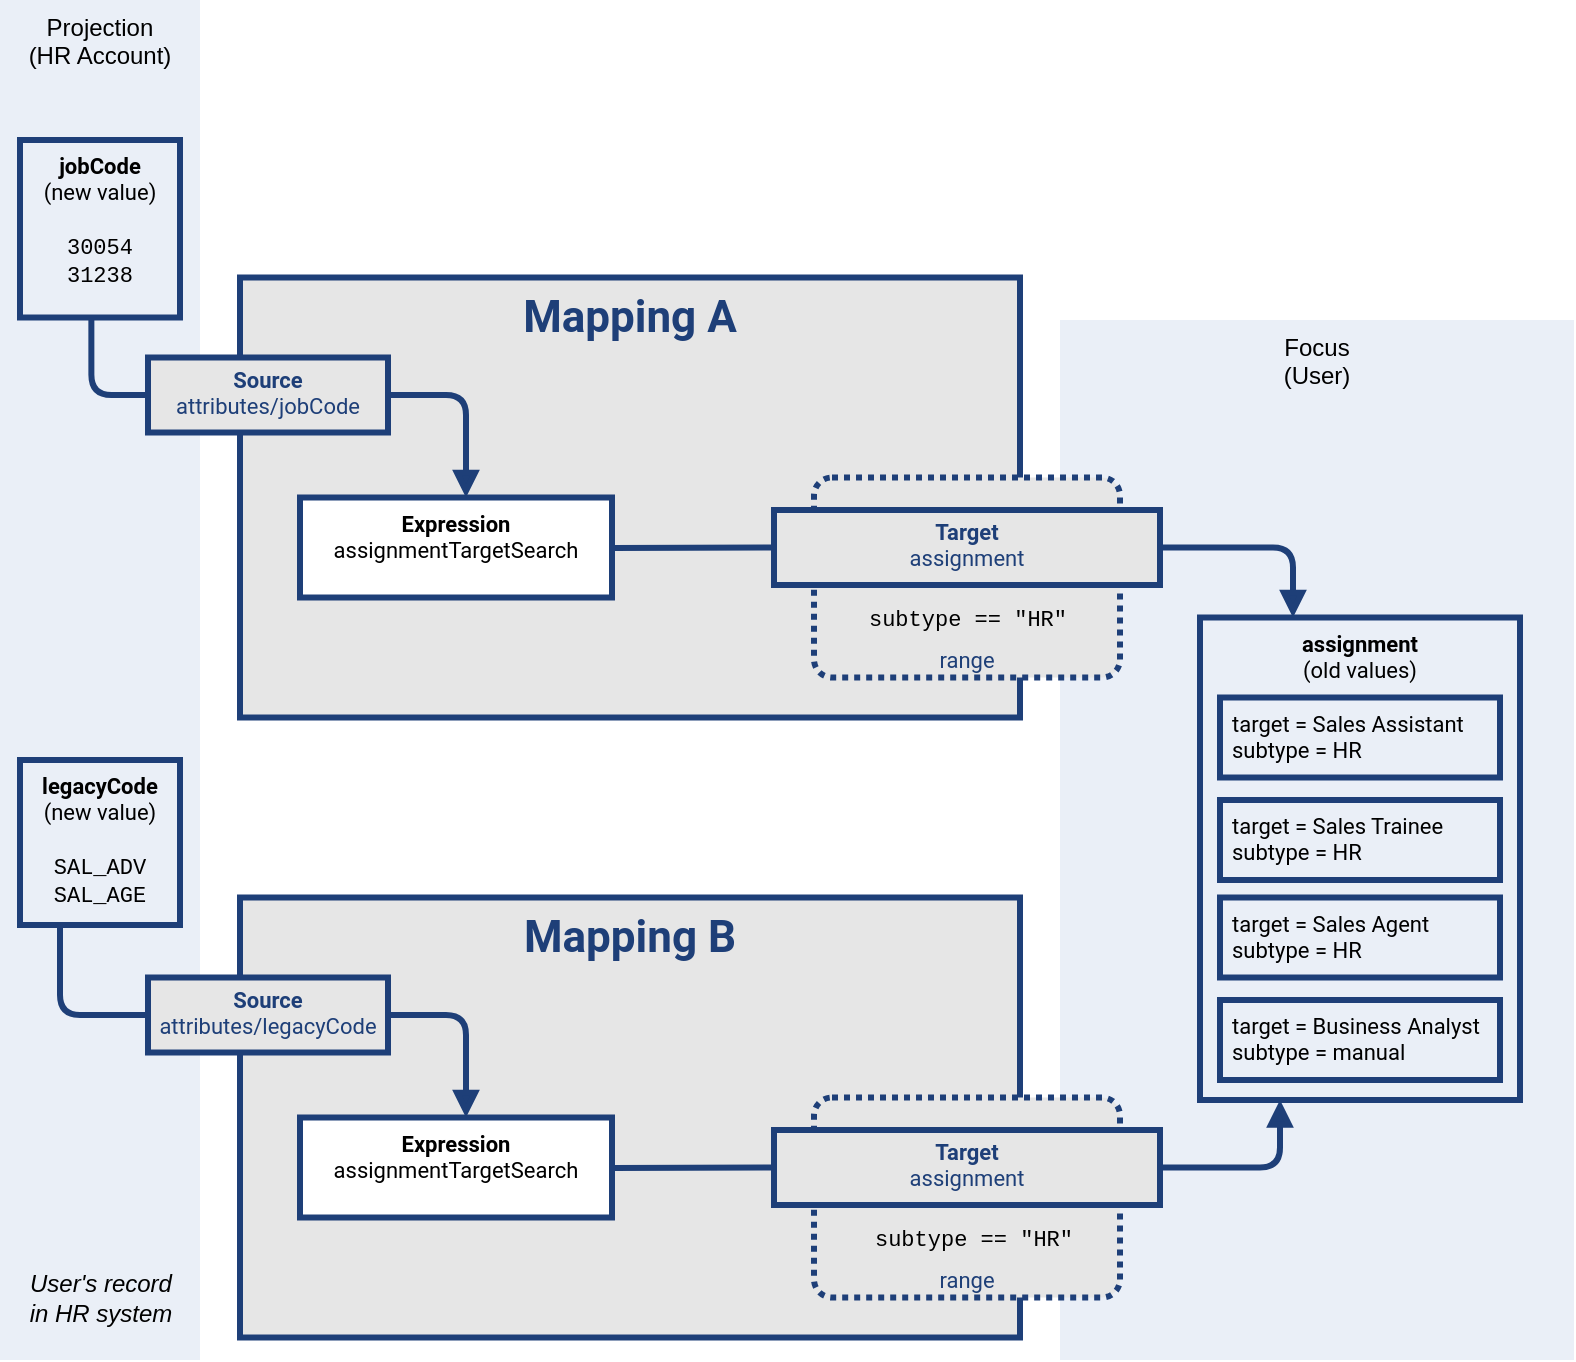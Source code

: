<mxfile version="15.8.7" type="device" pages="4"><diagram name="Page-1" id="qSoCBAnwg7vMxEvoROKr"><mxGraphModel dx="1356" dy="878" grid="1" gridSize="10" guides="1" tooltips="1" connect="1" arrows="1" fold="1" page="1" pageScale="1" pageWidth="827" pageHeight="1169" math="0" shadow="0"><root><mxCell id="SowqDZqUY6pdm8JKOHJE-0"/><mxCell id="SowqDZqUY6pdm8JKOHJE-1" parent="SowqDZqUY6pdm8JKOHJE-0"/><mxCell id="SowqDZqUY6pdm8JKOHJE-2" value="Projection&lt;br&gt;(HR Account)" style="rounded=0;whiteSpace=wrap;html=1;strokeWidth=2;perimeterSpacing=0;glass=0;strokeColor=none;fillColor=#EAEFF7;verticalAlign=top;" vertex="1" parent="SowqDZqUY6pdm8JKOHJE-1"><mxGeometry x="23" y="160" width="100" height="680" as="geometry"/></mxCell><mxCell id="SowqDZqUY6pdm8JKOHJE-3" value="" style="endArrow=none;html=1;strokeWidth=3;strokeColor=#1E3F78;rounded=1;fontFamily=Roboto;fontSource=https%3A%2F%2Ffonts.googleapis.com%2Fcss%3Ffamily%3DRoboto;fontSize=11;fontColor=#000000;endSize=6;elbow=vertical;jumpSize=6;entryX=0;entryY=0.5;entryDx=0;entryDy=0;exitX=0.25;exitY=1;exitDx=0;exitDy=0;edgeStyle=orthogonalEdgeStyle;" edge="1" parent="SowqDZqUY6pdm8JKOHJE-1" source="SowqDZqUY6pdm8JKOHJE-4" target="SowqDZqUY6pdm8JKOHJE-23"><mxGeometry width="50" height="50" relative="1" as="geometry"><mxPoint x="63" y="757.75" as="sourcePoint"/><mxPoint x="85" y="677.5" as="targetPoint"/></mxGeometry></mxCell><mxCell id="SowqDZqUY6pdm8JKOHJE-4" value="legacyCode&lt;br&gt;&lt;span style=&quot;font-weight: normal&quot;&gt;(new value)&lt;br&gt;&lt;br&gt;&lt;/span&gt;&lt;span style=&quot;font-weight: normal&quot;&gt;&lt;font face=&quot;Courier New&quot;&gt;SAL_ADV&lt;br&gt;SAL_AGE&lt;br&gt;&lt;/font&gt;&lt;br&gt;&lt;/span&gt;" style="rounded=0;whiteSpace=wrap;html=1;strokeWidth=3;perimeterSpacing=0;glass=0;fontFamily=Roboto;fontSource=https%3A%2F%2Ffonts.googleapis.com%2Fcss%3Ffamily%3DRoboto;fontSize=11;fontStyle=1;spacing=2;strokeColor=#1E3F78;verticalAlign=top;fillColor=#EAEFF7;" vertex="1" parent="SowqDZqUY6pdm8JKOHJE-1"><mxGeometry x="33" y="540" width="80" height="82.5" as="geometry"/></mxCell><mxCell id="SowqDZqUY6pdm8JKOHJE-5" value="Focus&lt;br&gt;(User)" style="rounded=0;whiteSpace=wrap;html=1;strokeWidth=2;perimeterSpacing=0;glass=0;strokeColor=none;fillColor=#EAEFF7;verticalAlign=top;" vertex="1" parent="SowqDZqUY6pdm8JKOHJE-1"><mxGeometry x="553" y="320" width="257" height="520" as="geometry"/></mxCell><mxCell id="SowqDZqUY6pdm8JKOHJE-6" value="&lt;font color=&quot;#1e3f78&quot; style=&quot;font-size: 22px&quot;&gt;Mapping A&lt;/font&gt;" style="rounded=0;whiteSpace=wrap;html=1;strokeWidth=3;perimeterSpacing=0;glass=0;strokeColor=#1E3F78;fontFamily=Roboto;fontSource=https%3A%2F%2Ffonts.googleapis.com%2Fcss%3Ffamily%3DRoboto;fontColor=#FFFFFF;fontSize=11;fontStyle=1;spacing=2;verticalAlign=top;fillColor=#E6E6E6;" vertex="1" parent="SowqDZqUY6pdm8JKOHJE-1"><mxGeometry x="143" y="298.75" width="390" height="220" as="geometry"/></mxCell><mxCell id="SowqDZqUY6pdm8JKOHJE-7" value="Expression&lt;br&gt;&lt;span style=&quot;font-weight: normal&quot;&gt;assignmentTargetSearch&lt;/span&gt;" style="rounded=0;whiteSpace=wrap;html=1;strokeWidth=3;perimeterSpacing=0;glass=0;fontFamily=Roboto;fontSource=https%3A%2F%2Ffonts.googleapis.com%2Fcss%3Ffamily%3DRoboto;fontSize=11;fontStyle=1;spacing=2;strokeColor=#1E3F78;verticalAlign=top;" vertex="1" parent="SowqDZqUY6pdm8JKOHJE-1"><mxGeometry x="173" y="408.75" width="156" height="50" as="geometry"/></mxCell><mxCell id="SowqDZqUY6pdm8JKOHJE-8" value="" style="edgeStyle=elbowEdgeStyle;elbow=horizontal;endArrow=block;html=1;fontFamily=Roboto;fontSource=https%3A%2F%2Ffonts.googleapis.com%2Fcss2%3Ffamily%3DRoboto%3Aital%2Cwght%401%2C300%26display%3Dswapp;fontSize=9;fontColor=#FFFFFF;strokeColor=#1E3F78;strokeWidth=3;endFill=1;exitX=1;exitY=0.5;exitDx=0;exitDy=0;" edge="1" parent="SowqDZqUY6pdm8JKOHJE-1" source="SowqDZqUY6pdm8JKOHJE-9" target="SowqDZqUY6pdm8JKOHJE-7"><mxGeometry width="50" height="50" relative="1" as="geometry"><mxPoint x="371" y="664" as="sourcePoint"/><mxPoint x="449.5" y="498.75" as="targetPoint"/><Array as="points"><mxPoint x="256" y="388.75"/></Array></mxGeometry></mxCell><mxCell id="SowqDZqUY6pdm8JKOHJE-9" value="&lt;font color=&quot;#1e3f78&quot;&gt;Source&lt;br&gt;&lt;span style=&quot;font-weight: 400&quot;&gt;attributes/jobCode&lt;/span&gt;&lt;br&gt;&lt;/font&gt;" style="rounded=0;whiteSpace=wrap;html=1;strokeWidth=3;perimeterSpacing=0;glass=0;strokeColor=#1E3F78;fontFamily=Roboto;fontSource=https%3A%2F%2Ffonts.googleapis.com%2Fcss%3Ffamily%3DRoboto;fontColor=#FFFFFF;fontSize=11;fontStyle=1;spacing=0;verticalAlign=top;fillColor=#E6E6E6;" vertex="1" parent="SowqDZqUY6pdm8JKOHJE-1"><mxGeometry x="97" y="338.75" width="120" height="37.5" as="geometry"/></mxCell><mxCell id="SowqDZqUY6pdm8JKOHJE-10" value="&lt;font color=&quot;#1e3f78&quot;&gt;&lt;span style=&quot;font-weight: 400&quot;&gt;range&lt;/span&gt;&lt;/font&gt;" style="rounded=1;whiteSpace=wrap;html=1;strokeWidth=3;perimeterSpacing=0;glass=0;strokeColor=#1E3F78;fontFamily=Roboto;fontSource=https%3A%2F%2Ffonts.googleapis.com%2Fcss%3Ffamily%3DRoboto;fontColor=#FFFFFF;fontSize=11;fontStyle=1;spacing=2;verticalAlign=bottom;fillColor=#E6E6E6;dashed=1;dashPattern=1 1;arcSize=9;" vertex="1" parent="SowqDZqUY6pdm8JKOHJE-1"><mxGeometry x="430" y="398.75" width="153" height="100" as="geometry"/></mxCell><mxCell id="SowqDZqUY6pdm8JKOHJE-11" value="&lt;font color=&quot;#1e3f78&quot;&gt;Target&lt;br&gt;&lt;span style=&quot;font-weight: 400&quot;&gt;assignment&lt;/span&gt;&lt;br&gt;&lt;/font&gt;" style="rounded=0;whiteSpace=wrap;html=1;strokeWidth=3;perimeterSpacing=0;glass=0;strokeColor=#1E3F78;fontFamily=Roboto;fontSource=https%3A%2F%2Ffonts.googleapis.com%2Fcss%3Ffamily%3DRoboto;fontColor=#FFFFFF;fontSize=11;fontStyle=1;spacing=0;verticalAlign=top;fillColor=#E6E6E6;" vertex="1" parent="SowqDZqUY6pdm8JKOHJE-1"><mxGeometry x="410" y="415" width="193" height="37.5" as="geometry"/></mxCell><mxCell id="SowqDZqUY6pdm8JKOHJE-12" value="" style="endArrow=none;html=1;strokeWidth=3;strokeColor=#1E3F78;rounded=0;fontFamily=Courier New;fontSize=14;fontColor=#000000;exitX=0;exitY=0.5;exitDx=0;exitDy=0;entryX=1;entryY=0.5;entryDx=0;entryDy=0;edgeStyle=elbowEdgeStyle;elbow=vertical;endSize=6;jumpSize=6;" edge="1" parent="SowqDZqUY6pdm8JKOHJE-1" source="SowqDZqUY6pdm8JKOHJE-11" target="SowqDZqUY6pdm8JKOHJE-7"><mxGeometry width="50" height="50" relative="1" as="geometry"><mxPoint x="323" y="436.25" as="sourcePoint"/><mxPoint x="513.0" y="421.25" as="targetPoint"/></mxGeometry></mxCell><mxCell id="SowqDZqUY6pdm8JKOHJE-13" value="" style="endArrow=none;html=1;strokeWidth=3;strokeColor=#1E3F78;rounded=1;fontFamily=Roboto;fontSource=https%3A%2F%2Ffonts.googleapis.com%2Fcss%3Ffamily%3DRoboto;fontSize=11;fontColor=#000000;endSize=6;elbow=vertical;jumpSize=6;entryX=0;entryY=0.5;entryDx=0;entryDy=0;exitX=0.446;exitY=0.998;exitDx=0;exitDy=0;exitPerimeter=0;edgeStyle=orthogonalEdgeStyle;" edge="1" parent="SowqDZqUY6pdm8JKOHJE-1" source="SowqDZqUY6pdm8JKOHJE-19" target="SowqDZqUY6pdm8JKOHJE-9"><mxGeometry width="50" height="50" relative="1" as="geometry"><mxPoint x="63" y="357.75" as="sourcePoint"/><mxPoint x="513" y="528.75" as="targetPoint"/></mxGeometry></mxCell><mxCell id="SowqDZqUY6pdm8JKOHJE-14" value="assignment&lt;br&gt;&lt;span style=&quot;font-weight: normal&quot;&gt;(old values)&lt;/span&gt;" style="rounded=0;whiteSpace=wrap;html=1;strokeWidth=3;perimeterSpacing=0;glass=0;fontFamily=Roboto;fontSource=https%3A%2F%2Ffonts.googleapis.com%2Fcss%3Ffamily%3DRoboto;fontSize=11;fontStyle=1;spacing=2;strokeColor=#1E3F78;verticalAlign=top;fillColor=#EAEFF7;" vertex="1" parent="SowqDZqUY6pdm8JKOHJE-1"><mxGeometry x="623" y="468.75" width="160" height="241.25" as="geometry"/></mxCell><mxCell id="SowqDZqUY6pdm8JKOHJE-15" value="&lt;i&gt;User's record in HR system&lt;/i&gt;" style="text;html=1;strokeColor=none;fillColor=none;align=center;verticalAlign=middle;whiteSpace=wrap;rounded=0;" vertex="1" parent="SowqDZqUY6pdm8JKOHJE-1"><mxGeometry x="30.5" y="788.75" width="85" height="40" as="geometry"/></mxCell><mxCell id="SowqDZqUY6pdm8JKOHJE-16" value="&lt;div&gt;&lt;span style=&quot;font-weight: 400&quot;&gt;target = Sales Assistant&lt;/span&gt;&lt;/div&gt;&lt;span style=&quot;font-weight: 400&quot;&gt;&lt;div&gt;&lt;span&gt;subtype = HR&lt;/span&gt;&lt;/div&gt;&lt;/span&gt;" style="rounded=0;whiteSpace=wrap;html=1;strokeWidth=3;perimeterSpacing=0;glass=0;fontFamily=Roboto;fontSource=https%3A%2F%2Ffonts.googleapis.com%2Fcss%3Ffamily%3DRoboto;fontSize=11;fontStyle=1;spacing=2;strokeColor=#1E3F78;verticalAlign=top;fillColor=#EAEFF7;align=left;spacingLeft=4;" vertex="1" parent="SowqDZqUY6pdm8JKOHJE-1"><mxGeometry x="633" y="508.75" width="140" height="40" as="geometry"/></mxCell><mxCell id="SowqDZqUY6pdm8JKOHJE-17" value="&lt;div&gt;&lt;span style=&quot;font-weight: 400&quot;&gt;target = Business Analyst&lt;/span&gt;&lt;/div&gt;&lt;span style=&quot;font-weight: 400&quot;&gt;&lt;div&gt;&lt;span&gt;subtype = manual&lt;/span&gt;&lt;/div&gt;&lt;/span&gt;" style="rounded=0;whiteSpace=wrap;html=1;strokeWidth=3;perimeterSpacing=0;glass=0;fontFamily=Roboto;fontSource=https%3A%2F%2Ffonts.googleapis.com%2Fcss%3Ffamily%3DRoboto;fontSize=11;fontStyle=1;spacing=2;strokeColor=#1E3F78;verticalAlign=top;fillColor=#EAEFF7;align=left;spacingLeft=4;" vertex="1" parent="SowqDZqUY6pdm8JKOHJE-1"><mxGeometry x="633" y="660" width="140" height="40" as="geometry"/></mxCell><mxCell id="SowqDZqUY6pdm8JKOHJE-18" value="&lt;span style=&quot;font-size: 11px&quot;&gt;subtype == &quot;HR&quot;&lt;/span&gt;" style="rounded=0;whiteSpace=wrap;html=1;dashed=1;dashPattern=1 1;fontFamily=Courier New;fontSize=14;fillColor=none;strokeColor=none;" vertex="1" parent="SowqDZqUY6pdm8JKOHJE-1"><mxGeometry x="454.5" y="458.75" width="104" height="20" as="geometry"/></mxCell><mxCell id="SowqDZqUY6pdm8JKOHJE-19" value="jobCode&lt;br&gt;&lt;span style=&quot;font-weight: normal&quot;&gt;(new value)&lt;br&gt;&lt;br&gt;&lt;/span&gt;&lt;span style=&quot;font-weight: normal&quot;&gt;&lt;font face=&quot;Courier New&quot;&gt;30054&lt;br&gt;31238&lt;/font&gt;&lt;br&gt;&lt;/span&gt;" style="rounded=0;whiteSpace=wrap;html=1;strokeWidth=3;perimeterSpacing=0;glass=0;fontFamily=Roboto;fontSource=https%3A%2F%2Ffonts.googleapis.com%2Fcss%3Ffamily%3DRoboto;fontSize=11;fontStyle=1;spacing=2;strokeColor=#1E3F78;verticalAlign=top;fillColor=#EAEFF7;" vertex="1" parent="SowqDZqUY6pdm8JKOHJE-1"><mxGeometry x="33" y="230" width="80" height="88.75" as="geometry"/></mxCell><mxCell id="SowqDZqUY6pdm8JKOHJE-20" value="&lt;font color=&quot;#1e3f78&quot; style=&quot;font-size: 22px&quot;&gt;Mapping B&lt;/font&gt;" style="rounded=0;whiteSpace=wrap;html=1;strokeWidth=3;perimeterSpacing=0;glass=0;strokeColor=#1E3F78;fontFamily=Roboto;fontSource=https%3A%2F%2Ffonts.googleapis.com%2Fcss%3Ffamily%3DRoboto;fontColor=#FFFFFF;fontSize=11;fontStyle=1;spacing=2;verticalAlign=top;fillColor=#E6E6E6;" vertex="1" parent="SowqDZqUY6pdm8JKOHJE-1"><mxGeometry x="143" y="608.75" width="390" height="220" as="geometry"/></mxCell><mxCell id="SowqDZqUY6pdm8JKOHJE-21" value="Expression&lt;br&gt;&lt;span style=&quot;font-weight: normal&quot;&gt;assignmentTargetSearch&lt;/span&gt;" style="rounded=0;whiteSpace=wrap;html=1;strokeWidth=3;perimeterSpacing=0;glass=0;fontFamily=Roboto;fontSource=https%3A%2F%2Ffonts.googleapis.com%2Fcss%3Ffamily%3DRoboto;fontSize=11;fontStyle=1;spacing=2;strokeColor=#1E3F78;verticalAlign=top;" vertex="1" parent="SowqDZqUY6pdm8JKOHJE-1"><mxGeometry x="173" y="718.75" width="156" height="50" as="geometry"/></mxCell><mxCell id="SowqDZqUY6pdm8JKOHJE-22" value="" style="edgeStyle=elbowEdgeStyle;elbow=horizontal;endArrow=block;html=1;fontFamily=Roboto;fontSource=https%3A%2F%2Ffonts.googleapis.com%2Fcss2%3Ffamily%3DRoboto%3Aital%2Cwght%401%2C300%26display%3Dswapp;fontSize=9;fontColor=#FFFFFF;strokeColor=#1E3F78;strokeWidth=3;endFill=1;exitX=1;exitY=0.5;exitDx=0;exitDy=0;" edge="1" parent="SowqDZqUY6pdm8JKOHJE-1" source="SowqDZqUY6pdm8JKOHJE-23" target="SowqDZqUY6pdm8JKOHJE-21"><mxGeometry width="50" height="50" relative="1" as="geometry"><mxPoint x="371" y="974" as="sourcePoint"/><mxPoint x="449.5" y="808.75" as="targetPoint"/><Array as="points"><mxPoint x="256" y="698.75"/></Array></mxGeometry></mxCell><mxCell id="SowqDZqUY6pdm8JKOHJE-23" value="&lt;font color=&quot;#1e3f78&quot;&gt;Source&lt;br&gt;&lt;span style=&quot;font-weight: 400&quot;&gt;attributes/legacyCode&lt;/span&gt;&lt;br&gt;&lt;/font&gt;" style="rounded=0;whiteSpace=wrap;html=1;strokeWidth=3;perimeterSpacing=0;glass=0;strokeColor=#1E3F78;fontFamily=Roboto;fontSource=https%3A%2F%2Ffonts.googleapis.com%2Fcss%3Ffamily%3DRoboto;fontColor=#FFFFFF;fontSize=11;fontStyle=1;spacing=0;verticalAlign=top;fillColor=#E6E6E6;" vertex="1" parent="SowqDZqUY6pdm8JKOHJE-1"><mxGeometry x="97" y="648.75" width="120" height="37.5" as="geometry"/></mxCell><mxCell id="SowqDZqUY6pdm8JKOHJE-24" value="&lt;font color=&quot;#1e3f78&quot;&gt;&lt;span style=&quot;font-weight: 400&quot;&gt;range&lt;/span&gt;&lt;/font&gt;" style="rounded=1;whiteSpace=wrap;html=1;strokeWidth=3;perimeterSpacing=0;glass=0;strokeColor=#1E3F78;fontFamily=Roboto;fontSource=https%3A%2F%2Ffonts.googleapis.com%2Fcss%3Ffamily%3DRoboto;fontColor=#FFFFFF;fontSize=11;fontStyle=1;spacing=2;verticalAlign=bottom;fillColor=#E6E6E6;dashed=1;dashPattern=1 1;arcSize=9;" vertex="1" parent="SowqDZqUY6pdm8JKOHJE-1"><mxGeometry x="430" y="708.75" width="153" height="100" as="geometry"/></mxCell><mxCell id="SowqDZqUY6pdm8JKOHJE-25" value="&lt;font color=&quot;#1e3f78&quot;&gt;Target&lt;br&gt;&lt;span style=&quot;font-weight: 400&quot;&gt;assignment&lt;/span&gt;&lt;br&gt;&lt;/font&gt;" style="rounded=0;whiteSpace=wrap;html=1;strokeWidth=3;perimeterSpacing=0;glass=0;strokeColor=#1E3F78;fontFamily=Roboto;fontSource=https%3A%2F%2Ffonts.googleapis.com%2Fcss%3Ffamily%3DRoboto;fontColor=#FFFFFF;fontSize=11;fontStyle=1;spacing=0;verticalAlign=top;fillColor=#E6E6E6;" vertex="1" parent="SowqDZqUY6pdm8JKOHJE-1"><mxGeometry x="410" y="725" width="193" height="37.5" as="geometry"/></mxCell><mxCell id="SowqDZqUY6pdm8JKOHJE-26" value="" style="endArrow=none;html=1;strokeWidth=3;strokeColor=#1E3F78;rounded=0;fontFamily=Courier New;fontSize=14;fontColor=#000000;exitX=0;exitY=0.5;exitDx=0;exitDy=0;entryX=1;entryY=0.5;entryDx=0;entryDy=0;edgeStyle=elbowEdgeStyle;elbow=vertical;endSize=6;jumpSize=6;" edge="1" parent="SowqDZqUY6pdm8JKOHJE-1" source="SowqDZqUY6pdm8JKOHJE-25" target="SowqDZqUY6pdm8JKOHJE-21"><mxGeometry width="50" height="50" relative="1" as="geometry"><mxPoint x="323" y="746.25" as="sourcePoint"/><mxPoint x="513.0" y="731.25" as="targetPoint"/></mxGeometry></mxCell><mxCell id="SowqDZqUY6pdm8JKOHJE-27" value="&lt;span style=&quot;font-size: 11px&quot;&gt;subtype == &quot;HR&quot;&lt;/span&gt;" style="rounded=0;whiteSpace=wrap;html=1;dashed=1;dashPattern=1 1;fontFamily=Courier New;fontSize=14;fillColor=none;strokeColor=none;" vertex="1" parent="SowqDZqUY6pdm8JKOHJE-1"><mxGeometry x="440" y="768.75" width="140" height="20" as="geometry"/></mxCell><mxCell id="SowqDZqUY6pdm8JKOHJE-28" value="" style="edgeStyle=elbowEdgeStyle;elbow=vertical;endArrow=block;html=1;fontFamily=Roboto;fontSource=https%3A%2F%2Ffonts.googleapis.com%2Fcss2%3Ffamily%3DRoboto%3Aital%2Cwght%401%2C300%26display%3Dswapp;fontSize=9;fontColor=#FFFFFF;strokeColor=#1E3F78;strokeWidth=3;endFill=1;rounded=1;endSize=6;jumpSize=6;exitX=1;exitY=0.5;exitDx=0;exitDy=0;entryX=0.25;entryY=1;entryDx=0;entryDy=0;" edge="1" parent="SowqDZqUY6pdm8JKOHJE-1" source="SowqDZqUY6pdm8JKOHJE-25" target="SowqDZqUY6pdm8JKOHJE-14"><mxGeometry width="50" height="50" relative="1" as="geometry"><mxPoint x="613" y="383.75" as="sourcePoint"/><mxPoint x="663" y="678.75" as="targetPoint"/><Array as="points"><mxPoint x="660" y="743.75"/></Array></mxGeometry></mxCell><mxCell id="SowqDZqUY6pdm8JKOHJE-29" value="&lt;div&gt;&lt;span style=&quot;font-weight: 400&quot;&gt;target = Sales Trainee&lt;/span&gt;&lt;/div&gt;&lt;span style=&quot;font-weight: 400&quot;&gt;&lt;div&gt;&lt;span&gt;subtype = HR&lt;/span&gt;&lt;/div&gt;&lt;/span&gt;" style="rounded=0;whiteSpace=wrap;html=1;strokeWidth=3;perimeterSpacing=0;glass=0;fontFamily=Roboto;fontSource=https%3A%2F%2Ffonts.googleapis.com%2Fcss%3Ffamily%3DRoboto;fontSize=11;fontStyle=1;spacing=2;strokeColor=#1E3F78;verticalAlign=top;fillColor=#EAEFF7;align=left;spacingLeft=4;" vertex="1" parent="SowqDZqUY6pdm8JKOHJE-1"><mxGeometry x="633" y="560" width="140" height="40" as="geometry"/></mxCell><mxCell id="SowqDZqUY6pdm8JKOHJE-30" value="" style="edgeStyle=elbowEdgeStyle;elbow=vertical;endArrow=block;html=1;fontFamily=Roboto;fontSource=https%3A%2F%2Ffonts.googleapis.com%2Fcss2%3Ffamily%3DRoboto%3Aital%2Cwght%401%2C300%26display%3Dswapp;fontSize=9;fontColor=#FFFFFF;strokeColor=#1E3F78;strokeWidth=3;endFill=1;rounded=1;endSize=6;jumpSize=6;exitX=1;exitY=0.5;exitDx=0;exitDy=0;entryX=0.25;entryY=0;entryDx=0;entryDy=0;" edge="1" parent="SowqDZqUY6pdm8JKOHJE-1" source="SowqDZqUY6pdm8JKOHJE-11"><mxGeometry width="50" height="50" relative="1" as="geometry"><mxPoint x="609.5" y="433.75" as="sourcePoint"/><mxPoint x="669.5" y="468.75" as="targetPoint"/><Array as="points"><mxPoint x="679.5" y="433.75"/></Array></mxGeometry></mxCell><mxCell id="SowqDZqUY6pdm8JKOHJE-48" value="&lt;div&gt;&lt;span style=&quot;font-weight: 400&quot;&gt;target = Sales Agent&lt;/span&gt;&lt;/div&gt;&lt;span style=&quot;font-weight: 400&quot;&gt;&lt;div&gt;&lt;span&gt;subtype = HR&lt;/span&gt;&lt;/div&gt;&lt;/span&gt;" style="rounded=0;whiteSpace=wrap;html=1;strokeWidth=3;perimeterSpacing=0;glass=0;fontFamily=Roboto;fontSource=https%3A%2F%2Ffonts.googleapis.com%2Fcss%3Ffamily%3DRoboto;fontSize=11;fontStyle=1;spacing=2;strokeColor=#1E3F78;verticalAlign=top;fillColor=#EAEFF7;align=left;spacingLeft=4;" vertex="1" parent="SowqDZqUY6pdm8JKOHJE-1"><mxGeometry x="633" y="608.75" width="140" height="40" as="geometry"/></mxCell></root></mxGraphModel></diagram><diagram name="Page-2" id="SmYosd44LgqEQgGwPdYp"><mxGraphModel dx="1356" dy="878" grid="1" gridSize="10" guides="1" tooltips="1" connect="1" arrows="1" fold="1" page="1" pageScale="1" pageWidth="827" pageHeight="1169" math="0" shadow="0"><root><mxCell id="IyLs2upmf-ar2Gh01FAs-0"/><mxCell id="IyLs2upmf-ar2Gh01FAs-1" parent="IyLs2upmf-ar2Gh01FAs-0"/><mxCell id="IyLs2upmf-ar2Gh01FAs-2" value="Projection&lt;br&gt;(HR Account)" style="rounded=0;whiteSpace=wrap;html=1;strokeWidth=2;perimeterSpacing=0;glass=0;strokeColor=none;fillColor=#EAEFF7;verticalAlign=top;" vertex="1" parent="IyLs2upmf-ar2Gh01FAs-1"><mxGeometry x="23" y="160" width="100" height="680" as="geometry"/></mxCell><mxCell id="IyLs2upmf-ar2Gh01FAs-3" value="" style="endArrow=none;html=1;strokeWidth=3;strokeColor=#1E3F78;rounded=1;fontFamily=Roboto;fontSource=https%3A%2F%2Ffonts.googleapis.com%2Fcss%3Ffamily%3DRoboto;fontSize=11;fontColor=#000000;endSize=6;elbow=vertical;jumpSize=6;entryX=0;entryY=0.5;entryDx=0;entryDy=0;exitX=0.25;exitY=1;exitDx=0;exitDy=0;edgeStyle=orthogonalEdgeStyle;" edge="1" parent="IyLs2upmf-ar2Gh01FAs-1" source="IyLs2upmf-ar2Gh01FAs-4" target="IyLs2upmf-ar2Gh01FAs-23"><mxGeometry width="50" height="50" relative="1" as="geometry"><mxPoint x="63" y="757.75" as="sourcePoint"/><mxPoint x="85" y="677.5" as="targetPoint"/></mxGeometry></mxCell><mxCell id="IyLs2upmf-ar2Gh01FAs-4" value="legacyCode&lt;br&gt;&lt;span style=&quot;font-weight: normal&quot;&gt;(new value)&lt;br&gt;&lt;br&gt;&lt;/span&gt;&lt;span style=&quot;font-weight: normal&quot;&gt;&lt;font face=&quot;Courier New&quot;&gt;SAL_ADV&lt;br&gt;SAL_AGE&lt;br&gt;&lt;/font&gt;&lt;br&gt;&lt;/span&gt;" style="rounded=0;whiteSpace=wrap;html=1;strokeWidth=3;perimeterSpacing=0;glass=0;fontFamily=Roboto;fontSource=https%3A%2F%2Ffonts.googleapis.com%2Fcss%3Ffamily%3DRoboto;fontSize=11;fontStyle=1;spacing=2;strokeColor=#1E3F78;verticalAlign=top;fillColor=#EAEFF7;" vertex="1" parent="IyLs2upmf-ar2Gh01FAs-1"><mxGeometry x="33" y="540" width="80" height="82.5" as="geometry"/></mxCell><mxCell id="IyLs2upmf-ar2Gh01FAs-5" value="Focus&lt;br&gt;(User)" style="rounded=0;whiteSpace=wrap;html=1;strokeWidth=2;perimeterSpacing=0;glass=0;strokeColor=none;fillColor=#EAEFF7;verticalAlign=top;" vertex="1" parent="IyLs2upmf-ar2Gh01FAs-1"><mxGeometry x="553" y="40" width="257" height="990" as="geometry"/></mxCell><mxCell id="IyLs2upmf-ar2Gh01FAs-6" value="&lt;font color=&quot;#1e3f78&quot; style=&quot;font-size: 22px&quot;&gt;Mapping A&lt;/font&gt;" style="rounded=0;whiteSpace=wrap;html=1;strokeWidth=3;perimeterSpacing=0;glass=0;strokeColor=#1E3F78;fontFamily=Roboto;fontSource=https%3A%2F%2Ffonts.googleapis.com%2Fcss%3Ffamily%3DRoboto;fontColor=#FFFFFF;fontSize=11;fontStyle=1;spacing=2;verticalAlign=top;fillColor=#E6E6E6;" vertex="1" parent="IyLs2upmf-ar2Gh01FAs-1"><mxGeometry x="143" y="220" width="390" height="298.75" as="geometry"/></mxCell><mxCell id="IyLs2upmf-ar2Gh01FAs-7" value="Expression&lt;br&gt;&lt;span style=&quot;font-weight: normal&quot;&gt;assignmentTargetSearch&lt;/span&gt;" style="rounded=0;whiteSpace=wrap;html=1;strokeWidth=3;perimeterSpacing=0;glass=0;fontFamily=Roboto;fontSource=https%3A%2F%2Ffonts.googleapis.com%2Fcss%3Ffamily%3DRoboto;fontSize=11;fontStyle=1;spacing=2;strokeColor=#1E3F78;verticalAlign=top;" vertex="1" parent="IyLs2upmf-ar2Gh01FAs-1"><mxGeometry x="173" y="408.75" width="156" height="50" as="geometry"/></mxCell><mxCell id="IyLs2upmf-ar2Gh01FAs-8" value="" style="edgeStyle=elbowEdgeStyle;elbow=horizontal;endArrow=block;html=1;fontFamily=Roboto;fontSource=https%3A%2F%2Ffonts.googleapis.com%2Fcss2%3Ffamily%3DRoboto%3Aital%2Cwght%401%2C300%26display%3Dswapp;fontSize=9;fontColor=#FFFFFF;strokeColor=#1E3F78;strokeWidth=3;endFill=1;exitX=1;exitY=0.5;exitDx=0;exitDy=0;" edge="1" parent="IyLs2upmf-ar2Gh01FAs-1" source="IyLs2upmf-ar2Gh01FAs-9" target="IyLs2upmf-ar2Gh01FAs-7"><mxGeometry width="50" height="50" relative="1" as="geometry"><mxPoint x="371" y="664" as="sourcePoint"/><mxPoint x="449.5" y="498.75" as="targetPoint"/><Array as="points"><mxPoint x="256" y="388.75"/></Array></mxGeometry></mxCell><mxCell id="IyLs2upmf-ar2Gh01FAs-9" value="&lt;font color=&quot;#1e3f78&quot;&gt;Source&lt;br&gt;&lt;span style=&quot;font-weight: 400&quot;&gt;attributes/jobCode&lt;/span&gt;&lt;br&gt;&lt;/font&gt;" style="rounded=0;whiteSpace=wrap;html=1;strokeWidth=3;perimeterSpacing=0;glass=0;strokeColor=#1E3F78;fontFamily=Roboto;fontSource=https%3A%2F%2Ffonts.googleapis.com%2Fcss%3Ffamily%3DRoboto;fontColor=#FFFFFF;fontSize=11;fontStyle=1;spacing=0;verticalAlign=top;fillColor=#E6E6E6;" vertex="1" parent="IyLs2upmf-ar2Gh01FAs-1"><mxGeometry x="97" y="338.75" width="120" height="37.5" as="geometry"/></mxCell><mxCell id="IyLs2upmf-ar2Gh01FAs-10" value="&lt;font color=&quot;#1e3f78&quot;&gt;&lt;span style=&quot;font-weight: 400&quot;&gt;range&lt;/span&gt;&lt;/font&gt;" style="rounded=1;whiteSpace=wrap;html=1;strokeWidth=3;perimeterSpacing=0;glass=0;strokeColor=#1E3F78;fontFamily=Roboto;fontSource=https%3A%2F%2Ffonts.googleapis.com%2Fcss%3Ffamily%3DRoboto;fontColor=#FFFFFF;fontSize=11;fontStyle=1;spacing=2;verticalAlign=bottom;fillColor=#E6E6E6;dashed=1;dashPattern=1 1;arcSize=9;" vertex="1" parent="IyLs2upmf-ar2Gh01FAs-1"><mxGeometry x="430" y="398.75" width="153" height="100" as="geometry"/></mxCell><mxCell id="IyLs2upmf-ar2Gh01FAs-11" value="&lt;font color=&quot;#1e3f78&quot;&gt;Target&lt;br&gt;&lt;span style=&quot;font-weight: 400&quot;&gt;assignment&lt;/span&gt;&lt;br&gt;&lt;/font&gt;" style="rounded=0;whiteSpace=wrap;html=1;strokeWidth=3;perimeterSpacing=0;glass=0;strokeColor=#1E3F78;fontFamily=Roboto;fontSource=https%3A%2F%2Ffonts.googleapis.com%2Fcss%3Ffamily%3DRoboto;fontColor=#FFFFFF;fontSize=11;fontStyle=1;spacing=0;verticalAlign=top;fillColor=#E6E6E6;" vertex="1" parent="IyLs2upmf-ar2Gh01FAs-1"><mxGeometry x="410" y="415" width="193" height="37.5" as="geometry"/></mxCell><mxCell id="IyLs2upmf-ar2Gh01FAs-12" value="" style="endArrow=none;html=1;strokeWidth=3;strokeColor=#1E3F78;rounded=0;fontFamily=Courier New;fontSize=14;fontColor=#000000;exitX=0;exitY=0.5;exitDx=0;exitDy=0;entryX=1;entryY=0.5;entryDx=0;entryDy=0;edgeStyle=elbowEdgeStyle;elbow=vertical;endSize=6;jumpSize=6;" edge="1" parent="IyLs2upmf-ar2Gh01FAs-1" source="IyLs2upmf-ar2Gh01FAs-11" target="IyLs2upmf-ar2Gh01FAs-7"><mxGeometry width="50" height="50" relative="1" as="geometry"><mxPoint x="323" y="436.25" as="sourcePoint"/><mxPoint x="513.0" y="421.25" as="targetPoint"/></mxGeometry></mxCell><mxCell id="IyLs2upmf-ar2Gh01FAs-13" value="" style="endArrow=none;html=1;strokeWidth=3;strokeColor=#1E3F78;rounded=1;fontFamily=Roboto;fontSource=https%3A%2F%2Ffonts.googleapis.com%2Fcss%3Ffamily%3DRoboto;fontSize=11;fontColor=#000000;endSize=6;elbow=vertical;jumpSize=6;entryX=0;entryY=0.5;entryDx=0;entryDy=0;exitX=0.446;exitY=0.998;exitDx=0;exitDy=0;exitPerimeter=0;edgeStyle=orthogonalEdgeStyle;" edge="1" parent="IyLs2upmf-ar2Gh01FAs-1" source="IyLs2upmf-ar2Gh01FAs-19" target="IyLs2upmf-ar2Gh01FAs-9"><mxGeometry width="50" height="50" relative="1" as="geometry"><mxPoint x="63" y="357.75" as="sourcePoint"/><mxPoint x="513" y="528.75" as="targetPoint"/></mxGeometry></mxCell><mxCell id="IyLs2upmf-ar2Gh01FAs-14" value="assignment&lt;br&gt;&lt;span style=&quot;font-weight: normal&quot;&gt;(old values)&lt;/span&gt;" style="rounded=0;whiteSpace=wrap;html=1;strokeWidth=3;perimeterSpacing=0;glass=0;fontFamily=Roboto;fontSource=https%3A%2F%2Ffonts.googleapis.com%2Fcss%3Ffamily%3DRoboto;fontSize=11;fontStyle=1;spacing=2;strokeColor=#1E3F78;verticalAlign=top;fillColor=#EAEFF7;" vertex="1" parent="IyLs2upmf-ar2Gh01FAs-1"><mxGeometry x="623" y="468.75" width="160" height="241.25" as="geometry"/></mxCell><mxCell id="IyLs2upmf-ar2Gh01FAs-15" value="&lt;i&gt;User's record in HR system&lt;/i&gt;" style="text;html=1;strokeColor=none;fillColor=none;align=center;verticalAlign=middle;whiteSpace=wrap;rounded=0;" vertex="1" parent="IyLs2upmf-ar2Gh01FAs-1"><mxGeometry x="30.5" y="788.75" width="85" height="40" as="geometry"/></mxCell><mxCell id="IyLs2upmf-ar2Gh01FAs-16" value="&lt;div&gt;&lt;span style=&quot;font-weight: 400&quot;&gt;target = Sales Assistant&lt;/span&gt;&lt;/div&gt;&lt;span style=&quot;font-weight: 400&quot;&gt;&lt;div&gt;&lt;span&gt;subtype = HR&lt;/span&gt;&lt;/div&gt;&lt;/span&gt;" style="rounded=0;whiteSpace=wrap;html=1;strokeWidth=3;perimeterSpacing=0;glass=0;fontFamily=Roboto;fontSource=https%3A%2F%2Ffonts.googleapis.com%2Fcss%3Ffamily%3DRoboto;fontSize=11;fontStyle=1;spacing=2;strokeColor=#1E3F78;verticalAlign=top;fillColor=#EAEFF7;align=left;spacingLeft=4;" vertex="1" parent="IyLs2upmf-ar2Gh01FAs-1"><mxGeometry x="633" y="508.75" width="140" height="40" as="geometry"/></mxCell><mxCell id="IyLs2upmf-ar2Gh01FAs-17" value="&lt;div&gt;&lt;span style=&quot;font-weight: 400&quot;&gt;target = Business Analyst&lt;/span&gt;&lt;/div&gt;&lt;span style=&quot;font-weight: 400&quot;&gt;&lt;div&gt;&lt;span&gt;subtype = manual&lt;/span&gt;&lt;/div&gt;&lt;/span&gt;" style="rounded=0;whiteSpace=wrap;html=1;strokeWidth=3;perimeterSpacing=0;glass=0;fontFamily=Roboto;fontSource=https%3A%2F%2Ffonts.googleapis.com%2Fcss%3Ffamily%3DRoboto;fontSize=11;fontStyle=1;spacing=2;strokeColor=#1E3F78;verticalAlign=top;fillColor=#EAEFF7;align=left;spacingLeft=4;" vertex="1" parent="IyLs2upmf-ar2Gh01FAs-1"><mxGeometry x="633" y="660" width="140" height="40" as="geometry"/></mxCell><mxCell id="IyLs2upmf-ar2Gh01FAs-18" value="&lt;span style=&quot;font-size: 11px&quot;&gt;subtype == &quot;HR&quot;&lt;/span&gt;" style="rounded=0;whiteSpace=wrap;html=1;dashed=1;dashPattern=1 1;fontFamily=Courier New;fontSize=14;fillColor=none;strokeColor=none;" vertex="1" parent="IyLs2upmf-ar2Gh01FAs-1"><mxGeometry x="454.5" y="458.75" width="104" height="20" as="geometry"/></mxCell><mxCell id="IyLs2upmf-ar2Gh01FAs-19" value="jobCode&lt;br&gt;&lt;span style=&quot;font-weight: normal&quot;&gt;(new value)&lt;br&gt;&lt;br&gt;&lt;/span&gt;&lt;span style=&quot;font-weight: normal&quot;&gt;&lt;font face=&quot;Courier New&quot;&gt;30054&lt;br&gt;31238&lt;/font&gt;&lt;br&gt;&lt;/span&gt;" style="rounded=0;whiteSpace=wrap;html=1;strokeWidth=3;perimeterSpacing=0;glass=0;fontFamily=Roboto;fontSource=https%3A%2F%2Ffonts.googleapis.com%2Fcss%3Ffamily%3DRoboto;fontSize=11;fontStyle=1;spacing=2;strokeColor=#1E3F78;verticalAlign=top;fillColor=#EAEFF7;" vertex="1" parent="IyLs2upmf-ar2Gh01FAs-1"><mxGeometry x="33" y="230" width="80" height="88.75" as="geometry"/></mxCell><mxCell id="IyLs2upmf-ar2Gh01FAs-20" value="&lt;font color=&quot;#1e3f78&quot; style=&quot;font-size: 22px&quot;&gt;Mapping B&lt;/font&gt;" style="rounded=0;whiteSpace=wrap;html=1;strokeWidth=3;perimeterSpacing=0;glass=0;strokeColor=#1E3F78;fontFamily=Roboto;fontSource=https%3A%2F%2Ffonts.googleapis.com%2Fcss%3Ffamily%3DRoboto;fontColor=#FFFFFF;fontSize=11;fontStyle=1;spacing=2;verticalAlign=top;fillColor=#E6E6E6;" vertex="1" parent="IyLs2upmf-ar2Gh01FAs-1"><mxGeometry x="143" y="608.75" width="390" height="311.25" as="geometry"/></mxCell><mxCell id="IyLs2upmf-ar2Gh01FAs-21" value="Expression&lt;br&gt;&lt;span style=&quot;font-weight: normal&quot;&gt;assignmentTargetSearch&lt;/span&gt;" style="rounded=0;whiteSpace=wrap;html=1;strokeWidth=3;perimeterSpacing=0;glass=0;fontFamily=Roboto;fontSource=https%3A%2F%2Ffonts.googleapis.com%2Fcss%3Ffamily%3DRoboto;fontSize=11;fontStyle=1;spacing=2;strokeColor=#1E3F78;verticalAlign=top;" vertex="1" parent="IyLs2upmf-ar2Gh01FAs-1"><mxGeometry x="173" y="718.75" width="156" height="50" as="geometry"/></mxCell><mxCell id="IyLs2upmf-ar2Gh01FAs-22" value="" style="edgeStyle=elbowEdgeStyle;elbow=horizontal;endArrow=block;html=1;fontFamily=Roboto;fontSource=https%3A%2F%2Ffonts.googleapis.com%2Fcss2%3Ffamily%3DRoboto%3Aital%2Cwght%401%2C300%26display%3Dswapp;fontSize=9;fontColor=#FFFFFF;strokeColor=#1E3F78;strokeWidth=3;endFill=1;exitX=1;exitY=0.5;exitDx=0;exitDy=0;" edge="1" parent="IyLs2upmf-ar2Gh01FAs-1" source="IyLs2upmf-ar2Gh01FAs-23" target="IyLs2upmf-ar2Gh01FAs-21"><mxGeometry width="50" height="50" relative="1" as="geometry"><mxPoint x="371" y="974" as="sourcePoint"/><mxPoint x="449.5" y="808.75" as="targetPoint"/><Array as="points"><mxPoint x="256" y="698.75"/></Array></mxGeometry></mxCell><mxCell id="IyLs2upmf-ar2Gh01FAs-23" value="&lt;font color=&quot;#1e3f78&quot;&gt;Source&lt;br&gt;&lt;span style=&quot;font-weight: 400&quot;&gt;attributes/legacyCode&lt;/span&gt;&lt;br&gt;&lt;/font&gt;" style="rounded=0;whiteSpace=wrap;html=1;strokeWidth=3;perimeterSpacing=0;glass=0;strokeColor=#1E3F78;fontFamily=Roboto;fontSource=https%3A%2F%2Ffonts.googleapis.com%2Fcss%3Ffamily%3DRoboto;fontColor=#FFFFFF;fontSize=11;fontStyle=1;spacing=0;verticalAlign=top;fillColor=#E6E6E6;" vertex="1" parent="IyLs2upmf-ar2Gh01FAs-1"><mxGeometry x="97" y="648.75" width="120" height="37.5" as="geometry"/></mxCell><mxCell id="IyLs2upmf-ar2Gh01FAs-24" value="&lt;font color=&quot;#1e3f78&quot;&gt;&lt;span style=&quot;font-weight: 400&quot;&gt;range&lt;/span&gt;&lt;/font&gt;" style="rounded=1;whiteSpace=wrap;html=1;strokeWidth=3;perimeterSpacing=0;glass=0;strokeColor=#1E3F78;fontFamily=Roboto;fontSource=https%3A%2F%2Ffonts.googleapis.com%2Fcss%3Ffamily%3DRoboto;fontColor=#FFFFFF;fontSize=11;fontStyle=1;spacing=2;verticalAlign=bottom;fillColor=#E6E6E6;dashed=1;dashPattern=1 1;arcSize=9;" vertex="1" parent="IyLs2upmf-ar2Gh01FAs-1"><mxGeometry x="430" y="708.75" width="153" height="100" as="geometry"/></mxCell><mxCell id="IyLs2upmf-ar2Gh01FAs-25" value="&lt;font color=&quot;#1e3f78&quot;&gt;Target&lt;br&gt;&lt;span style=&quot;font-weight: 400&quot;&gt;assignment&lt;/span&gt;&lt;br&gt;&lt;/font&gt;" style="rounded=0;whiteSpace=wrap;html=1;strokeWidth=3;perimeterSpacing=0;glass=0;strokeColor=#1E3F78;fontFamily=Roboto;fontSource=https%3A%2F%2Ffonts.googleapis.com%2Fcss%3Ffamily%3DRoboto;fontColor=#FFFFFF;fontSize=11;fontStyle=1;spacing=0;verticalAlign=top;fillColor=#E6E6E6;" vertex="1" parent="IyLs2upmf-ar2Gh01FAs-1"><mxGeometry x="410" y="725" width="193" height="37.5" as="geometry"/></mxCell><mxCell id="IyLs2upmf-ar2Gh01FAs-26" value="" style="endArrow=none;html=1;strokeWidth=3;strokeColor=#1E3F78;rounded=0;fontFamily=Courier New;fontSize=14;fontColor=#000000;exitX=0;exitY=0.5;exitDx=0;exitDy=0;entryX=1;entryY=0.5;entryDx=0;entryDy=0;edgeStyle=elbowEdgeStyle;elbow=vertical;endSize=6;jumpSize=6;" edge="1" parent="IyLs2upmf-ar2Gh01FAs-1" source="IyLs2upmf-ar2Gh01FAs-25" target="IyLs2upmf-ar2Gh01FAs-21"><mxGeometry width="50" height="50" relative="1" as="geometry"><mxPoint x="323" y="746.25" as="sourcePoint"/><mxPoint x="513.0" y="731.25" as="targetPoint"/></mxGeometry></mxCell><mxCell id="IyLs2upmf-ar2Gh01FAs-27" value="&lt;span style=&quot;font-size: 11px&quot;&gt;subtype == &quot;HR&quot;&lt;/span&gt;" style="rounded=0;whiteSpace=wrap;html=1;dashed=1;dashPattern=1 1;fontFamily=Courier New;fontSize=14;fillColor=none;strokeColor=none;" vertex="1" parent="IyLs2upmf-ar2Gh01FAs-1"><mxGeometry x="440" y="768.75" width="140" height="20" as="geometry"/></mxCell><mxCell id="IyLs2upmf-ar2Gh01FAs-28" value="" style="edgeStyle=elbowEdgeStyle;elbow=vertical;endArrow=block;html=1;fontFamily=Roboto;fontSource=https%3A%2F%2Ffonts.googleapis.com%2Fcss2%3Ffamily%3DRoboto%3Aital%2Cwght%401%2C300%26display%3Dswapp;fontSize=9;fontColor=#FFFFFF;strokeColor=#1E3F78;strokeWidth=3;endFill=1;rounded=1;endSize=6;jumpSize=6;exitX=1;exitY=0.5;exitDx=0;exitDy=0;entryX=0.25;entryY=1;entryDx=0;entryDy=0;" edge="1" parent="IyLs2upmf-ar2Gh01FAs-1" source="IyLs2upmf-ar2Gh01FAs-25" target="IyLs2upmf-ar2Gh01FAs-14"><mxGeometry width="50" height="50" relative="1" as="geometry"><mxPoint x="613" y="383.75" as="sourcePoint"/><mxPoint x="663" y="678.75" as="targetPoint"/><Array as="points"><mxPoint x="660" y="743.75"/></Array></mxGeometry></mxCell><mxCell id="IyLs2upmf-ar2Gh01FAs-29" value="&lt;div&gt;&lt;span style=&quot;font-weight: 400&quot;&gt;target = Sales Trainee&lt;/span&gt;&lt;/div&gt;&lt;span style=&quot;font-weight: 400&quot;&gt;&lt;div&gt;&lt;span&gt;subtype = HR&lt;/span&gt;&lt;/div&gt;&lt;/span&gt;" style="rounded=0;whiteSpace=wrap;html=1;strokeWidth=3;perimeterSpacing=0;glass=0;fontFamily=Roboto;fontSource=https%3A%2F%2Ffonts.googleapis.com%2Fcss%3Ffamily%3DRoboto;fontSize=11;fontStyle=1;spacing=2;strokeColor=#1E3F78;verticalAlign=top;fillColor=#EAEFF7;align=left;spacingLeft=4;" vertex="1" parent="IyLs2upmf-ar2Gh01FAs-1"><mxGeometry x="633" y="560" width="140" height="40" as="geometry"/></mxCell><mxCell id="IyLs2upmf-ar2Gh01FAs-30" value="" style="edgeStyle=elbowEdgeStyle;elbow=vertical;endArrow=block;html=1;fontFamily=Roboto;fontSource=https%3A%2F%2Ffonts.googleapis.com%2Fcss2%3Ffamily%3DRoboto%3Aital%2Cwght%401%2C300%26display%3Dswapp;fontSize=9;fontColor=#FFFFFF;strokeColor=#1E3F78;strokeWidth=3;endFill=1;rounded=1;endSize=6;jumpSize=6;exitX=1;exitY=0.5;exitDx=0;exitDy=0;entryX=0.25;entryY=0;entryDx=0;entryDy=0;" edge="1" parent="IyLs2upmf-ar2Gh01FAs-1" source="IyLs2upmf-ar2Gh01FAs-11"><mxGeometry width="50" height="50" relative="1" as="geometry"><mxPoint x="609.5" y="433.75" as="sourcePoint"/><mxPoint x="669.5" y="468.75" as="targetPoint"/><Array as="points"><mxPoint x="679.5" y="433.75"/></Array></mxGeometry></mxCell><mxCell id="QnB6DGv9oZ5078RRi9_u-0" value="&lt;div style=&quot;text-align: left&quot;&gt;&lt;br&gt;&lt;/div&gt;" style="shape=callout;whiteSpace=wrap;html=1;perimeter=calloutPerimeter;dashed=1;dashPattern=1 1;fillColor=#EAEFF7;position2=0.84;size=30;position=0.74;verticalAlign=top;rotation=-180;base=21;" vertex="1" parent="IyLs2upmf-ar2Gh01FAs-1"><mxGeometry x="596.5" y="750" width="200" height="260" as="geometry"/></mxCell><mxCell id="QnB6DGv9oZ5078RRi9_u-1" value="&lt;span style=&quot;color: rgb(0 , 0 , 0) ; font-family: &amp;#34;helvetica&amp;#34; ; font-size: 12px ; font-style: normal ; font-weight: 400 ; letter-spacing: normal ; text-align: left ; text-indent: 0px ; text-transform: none ; word-spacing: 0px ; background-color: rgb(234 , 239 , 247) ; display: inline ; float: none&quot;&gt;Triple&lt;/span&gt;" style="text;whiteSpace=wrap;html=1;" vertex="1" parent="IyLs2upmf-ar2Gh01FAs-1"><mxGeometry x="671.5" y="780" width="50" height="30" as="geometry"/></mxCell><mxCell id="IaCwARsJIUK0KPvmI7IG-0" value="&lt;div style=&quot;text-align: left&quot;&gt;Triple&lt;/div&gt;" style="shape=callout;whiteSpace=wrap;html=1;perimeter=calloutPerimeter;dashed=1;dashPattern=1 1;fillColor=#EAEFF7;position2=0.24;size=30;position=0.24;verticalAlign=top;" vertex="1" parent="IyLs2upmf-ar2Gh01FAs-1"><mxGeometry x="596.5" y="120" width="200" height="310" as="geometry"/></mxCell><mxCell id="IaCwARsJIUK0KPvmI7IG-1" value="&lt;div&gt;&lt;span style=&quot;font-weight: 400&quot;&gt;target = Sales Agent&lt;/span&gt;&lt;/div&gt;&lt;span style=&quot;font-weight: 400&quot;&gt;&lt;div&gt;&lt;span&gt;subtype = HR&lt;/span&gt;&lt;/div&gt;&lt;/span&gt;" style="rounded=0;whiteSpace=wrap;html=1;strokeWidth=1;perimeterSpacing=0;glass=0;fontFamily=Roboto;fontSource=https%3A%2F%2Ffonts.googleapis.com%2Fcss%3Ffamily%3DRoboto;fontSize=11;fontStyle=1;spacing=2;strokeColor=#1E3F78;verticalAlign=top;fillColor=#EAEFF7;align=left;spacingLeft=4;" vertex="1" parent="IyLs2upmf-ar2Gh01FAs-1"><mxGeometry x="649.5" y="350" width="140" height="40" as="geometry"/></mxCell><mxCell id="IaCwARsJIUK0KPvmI7IG-2" value="&lt;div&gt;&lt;span style=&quot;font-weight: 400&quot;&gt;target = Sales Advisor&lt;/span&gt;&lt;/div&gt;&lt;span style=&quot;font-weight: 400&quot;&gt;&lt;div&gt;&lt;span&gt;subtype = HR&lt;/span&gt;&lt;/div&gt;&lt;/span&gt;" style="rounded=0;whiteSpace=wrap;html=1;strokeWidth=1;perimeterSpacing=0;glass=0;fontFamily=Roboto;fontSource=https%3A%2F%2Ffonts.googleapis.com%2Fcss%3Ffamily%3DRoboto;fontSize=11;fontStyle=1;spacing=2;strokeColor=#1E3F78;verticalAlign=top;fillColor=#EAEFF7;align=left;spacingLeft=4;" vertex="1" parent="IyLs2upmf-ar2Gh01FAs-1"><mxGeometry x="649.5" y="200" width="140" height="40" as="geometry"/></mxCell><mxCell id="IaCwARsJIUK0KPvmI7IG-3" value="" style="shape=cross;whiteSpace=wrap;html=1;fillColor=#37B34A;" vertex="1" parent="IyLs2upmf-ar2Gh01FAs-1"><mxGeometry x="603" y="202.5" width="40" height="35" as="geometry"/></mxCell><mxCell id="IaCwARsJIUK0KPvmI7IG-4" value="" style="rounded=0;whiteSpace=wrap;html=1;fillColor=#F05A28;" vertex="1" parent="IyLs2upmf-ar2Gh01FAs-1"><mxGeometry x="608" y="365" width="30" height="10" as="geometry"/></mxCell><mxCell id="SygMcwgnRtHQo3tbOHg0-0" value="&lt;div&gt;&lt;span style=&quot;font-weight: 400&quot;&gt;target = Sales Manager&lt;/span&gt;&lt;/div&gt;&lt;span style=&quot;font-weight: 400&quot;&gt;&lt;div&gt;&lt;span&gt;subtype = HR&lt;/span&gt;&lt;/div&gt;&lt;/span&gt;" style="rounded=0;whiteSpace=wrap;html=1;strokeWidth=1;perimeterSpacing=0;glass=0;fontFamily=Roboto;fontSource=https%3A%2F%2Ffonts.googleapis.com%2Fcss%3Ffamily%3DRoboto;fontSize=11;fontStyle=1;spacing=2;strokeColor=#1E3F78;verticalAlign=top;fillColor=#EAEFF7;align=left;spacingLeft=4;" vertex="1" parent="IyLs2upmf-ar2Gh01FAs-1"><mxGeometry x="649.5" y="150" width="140" height="40" as="geometry"/></mxCell><mxCell id="SygMcwgnRtHQo3tbOHg0-1" value="" style="shape=cross;whiteSpace=wrap;html=1;fillColor=#37B34A;" vertex="1" parent="IyLs2upmf-ar2Gh01FAs-1"><mxGeometry x="603" y="152.5" width="40" height="35" as="geometry"/></mxCell><mxCell id="SygMcwgnRtHQo3tbOHg0-2" value="&lt;div&gt;&lt;span style=&quot;font-weight: 400&quot;&gt;target = Sales Trainee&lt;/span&gt;&lt;/div&gt;&lt;span style=&quot;font-weight: 400&quot;&gt;&lt;div&gt;&lt;span&gt;subtype = HR&lt;/span&gt;&lt;/div&gt;&lt;/span&gt;" style="rounded=0;whiteSpace=wrap;html=1;strokeWidth=1;perimeterSpacing=0;glass=0;fontFamily=Roboto;fontSource=https%3A%2F%2Ffonts.googleapis.com%2Fcss%3Ffamily%3DRoboto;fontSize=11;fontStyle=1;spacing=2;strokeColor=#1E3F78;verticalAlign=top;fillColor=#EAEFF7;align=left;spacingLeft=4;" vertex="1" parent="IyLs2upmf-ar2Gh01FAs-1"><mxGeometry x="649.5" y="298.75" width="140" height="40" as="geometry"/></mxCell><mxCell id="SygMcwgnRtHQo3tbOHg0-3" value="" style="rounded=0;whiteSpace=wrap;html=1;fillColor=#F05A28;" vertex="1" parent="IyLs2upmf-ar2Gh01FAs-1"><mxGeometry x="608" y="313.75" width="30" height="10" as="geometry"/></mxCell><mxCell id="SygMcwgnRtHQo3tbOHg0-4" value="&lt;div&gt;&lt;span style=&quot;font-weight: 400&quot;&gt;target = Sales Trainee&lt;/span&gt;&lt;/div&gt;&lt;span style=&quot;font-weight: 400&quot;&gt;&lt;div&gt;&lt;span&gt;subtype = HR&lt;/span&gt;&lt;/div&gt;&lt;/span&gt;" style="rounded=0;whiteSpace=wrap;html=1;strokeWidth=1;perimeterSpacing=0;glass=0;fontFamily=Roboto;fontSource=https%3A%2F%2Ffonts.googleapis.com%2Fcss%3Ffamily%3DRoboto;fontSize=11;fontStyle=1;spacing=2;strokeColor=#1E3F78;verticalAlign=top;fillColor=#EAEFF7;align=left;spacingLeft=4;" vertex="1" parent="IyLs2upmf-ar2Gh01FAs-1"><mxGeometry x="649.5" y="961.25" width="140" height="40" as="geometry"/></mxCell><mxCell id="SygMcwgnRtHQo3tbOHg0-7" value="" style="rounded=0;whiteSpace=wrap;html=1;fillColor=#F05A28;" vertex="1" parent="IyLs2upmf-ar2Gh01FAs-1"><mxGeometry x="608" y="976.25" width="30" height="10" as="geometry"/></mxCell><mxCell id="SygMcwgnRtHQo3tbOHg0-8" value="&lt;div&gt;&lt;span style=&quot;font-weight: 400&quot;&gt;target = Sales Advisor&lt;/span&gt;&lt;/div&gt;&lt;span style=&quot;font-weight: 400&quot;&gt;&lt;div&gt;&lt;span&gt;subtype = HR&lt;/span&gt;&lt;/div&gt;&lt;/span&gt;" style="rounded=0;whiteSpace=wrap;html=1;strokeWidth=1;perimeterSpacing=0;glass=0;fontFamily=Roboto;fontSource=https%3A%2F%2Ffonts.googleapis.com%2Fcss%3Ffamily%3DRoboto;fontSize=11;fontStyle=1;spacing=2;strokeColor=#1E3F78;verticalAlign=top;fillColor=#EAEFF7;align=left;spacingLeft=4;" vertex="1" parent="IyLs2upmf-ar2Gh01FAs-1"><mxGeometry x="649.75" y="808.75" width="140" height="40" as="geometry"/></mxCell><mxCell id="SygMcwgnRtHQo3tbOHg0-9" value="" style="shape=cross;whiteSpace=wrap;html=1;fillColor=#37B34A;" vertex="1" parent="IyLs2upmf-ar2Gh01FAs-1"><mxGeometry x="603.25" y="811.25" width="40" height="35" as="geometry"/></mxCell><mxCell id="SygMcwgnRtHQo3tbOHg0-10" value="&lt;div&gt;&lt;span style=&quot;font-weight: 400&quot;&gt;target = Sales Assistant&lt;/span&gt;&lt;/div&gt;&lt;span style=&quot;font-weight: 400&quot;&gt;&lt;div&gt;&lt;span&gt;subtype = HR&lt;/span&gt;&lt;/div&gt;&lt;/span&gt;" style="rounded=0;whiteSpace=wrap;html=1;strokeWidth=1;perimeterSpacing=0;glass=0;fontFamily=Roboto;fontSource=https%3A%2F%2Ffonts.googleapis.com%2Fcss%3Ffamily%3DRoboto;fontSize=11;fontStyle=1;spacing=2;strokeColor=#1E3F78;verticalAlign=top;fillColor=#EAEFF7;align=left;spacingLeft=4;" vertex="1" parent="IyLs2upmf-ar2Gh01FAs-1"><mxGeometry x="649.5" y="910" width="140" height="40" as="geometry"/></mxCell><mxCell id="SygMcwgnRtHQo3tbOHg0-11" value="" style="rounded=0;whiteSpace=wrap;html=1;fillColor=#F05A28;" vertex="1" parent="IyLs2upmf-ar2Gh01FAs-1"><mxGeometry x="608" y="925" width="30" height="10" as="geometry"/></mxCell><mxCell id="SygMcwgnRtHQo3tbOHg0-12" value="&lt;div&gt;&lt;span style=&quot;font-weight: 400&quot;&gt;target = Sales Agent&lt;/span&gt;&lt;/div&gt;&lt;span style=&quot;font-weight: 400&quot;&gt;&lt;div&gt;&lt;span&gt;subtype = HR&lt;/span&gt;&lt;/div&gt;&lt;/span&gt;" style="rounded=0;whiteSpace=wrap;html=1;strokeWidth=3;perimeterSpacing=0;glass=0;fontFamily=Roboto;fontSource=https%3A%2F%2Ffonts.googleapis.com%2Fcss%3Ffamily%3DRoboto;fontSize=11;fontStyle=1;spacing=2;strokeColor=#1E3F78;verticalAlign=top;fillColor=#EAEFF7;align=left;spacingLeft=4;" vertex="1" parent="IyLs2upmf-ar2Gh01FAs-1"><mxGeometry x="633" y="608.75" width="140" height="40" as="geometry"/></mxCell><mxCell id="SygMcwgnRtHQo3tbOHg0-15" value="&lt;div&gt;&lt;span style=&quot;font-weight: 400&quot;&gt;target = Sales Assistant&lt;/span&gt;&lt;/div&gt;&lt;span style=&quot;font-weight: 400&quot;&gt;&lt;div&gt;&lt;span&gt;subtype = HR&lt;/span&gt;&lt;/div&gt;&lt;/span&gt;" style="rounded=0;whiteSpace=wrap;html=1;strokeWidth=1;perimeterSpacing=0;glass=0;fontFamily=Roboto;fontSource=https%3A%2F%2Ffonts.googleapis.com%2Fcss%3Ffamily%3DRoboto;fontSize=11;fontStyle=1;spacing=2;strokeColor=#1E3F78;verticalAlign=top;fillColor=#EAEFF7;align=left;spacingLeft=4;" vertex="1" parent="IyLs2upmf-ar2Gh01FAs-1"><mxGeometry x="649.75" y="250" width="140" height="40" as="geometry"/></mxCell><mxCell id="SygMcwgnRtHQo3tbOHg0-16" value="" style="rounded=0;whiteSpace=wrap;html=1;fillColor=#F05A28;" vertex="1" parent="IyLs2upmf-ar2Gh01FAs-1"><mxGeometry x="608.25" y="265" width="30" height="10" as="geometry"/></mxCell><mxCell id="SygMcwgnRtHQo3tbOHg0-17" value="&lt;div&gt;&lt;span style=&quot;font-weight: 400&quot;&gt;target = Sales Agent&lt;/span&gt;&lt;/div&gt;&lt;span style=&quot;font-weight: 400&quot;&gt;&lt;div&gt;&lt;span&gt;subtype = HR&lt;/span&gt;&lt;/div&gt;&lt;/span&gt;" style="rounded=0;whiteSpace=wrap;html=1;strokeWidth=1;perimeterSpacing=0;glass=0;fontFamily=Roboto;fontSource=https%3A%2F%2Ffonts.googleapis.com%2Fcss%3Ffamily%3DRoboto;fontSize=11;fontStyle=1;spacing=2;strokeColor=#1E3F78;verticalAlign=top;fillColor=#EAEFF7;align=left;spacingLeft=4;" vertex="1" parent="IyLs2upmf-ar2Gh01FAs-1"><mxGeometry x="649.75" y="860" width="140" height="40" as="geometry"/></mxCell><mxCell id="SygMcwgnRtHQo3tbOHg0-18" value="" style="shape=cross;whiteSpace=wrap;html=1;fillColor=#37B34A;" vertex="1" parent="IyLs2upmf-ar2Gh01FAs-1"><mxGeometry x="603.25" y="862.5" width="40" height="35" as="geometry"/></mxCell><mxCell id="-mzSvkT7Ldsa2azSqd86-0" value="&lt;div style=&quot;text-align: left&quot;&gt;&lt;br&gt;&lt;/div&gt;" style="shape=callout;whiteSpace=wrap;html=1;perimeter=calloutPerimeter;dashed=1;dashPattern=1 1;fillColor=#EAEFF7;position2=0.24;size=30;position=0.24;verticalAlign=top;" vertex="1" parent="IyLs2upmf-ar2Gh01FAs-1"><mxGeometry x="314" y="270" width="166" height="145" as="geometry"/></mxCell><mxCell id="-mzSvkT7Ldsa2azSqd86-1" value="&lt;div&gt;&lt;span style=&quot;font-weight: 400&quot;&gt;target = Sales Advisor&lt;/span&gt;&lt;/div&gt;&lt;span style=&quot;font-weight: 400&quot;&gt;&lt;div&gt;&lt;span&gt;subtype = HR&lt;/span&gt;&lt;/div&gt;&lt;/span&gt;" style="rounded=0;whiteSpace=wrap;html=1;strokeWidth=1;perimeterSpacing=0;glass=0;fontFamily=Roboto;fontSource=https%3A%2F%2Ffonts.googleapis.com%2Fcss%3Ffamily%3DRoboto;fontSize=11;fontStyle=1;spacing=2;strokeColor=#1E3F78;verticalAlign=top;fillColor=#EAEFF7;align=left;spacingLeft=4;" vertex="1" parent="IyLs2upmf-ar2Gh01FAs-1"><mxGeometry x="329" y="336.25" width="140" height="40" as="geometry"/></mxCell><mxCell id="-mzSvkT7Ldsa2azSqd86-2" value="&lt;div&gt;&lt;span style=&quot;font-weight: 400&quot;&gt;target = Sales Manager&lt;/span&gt;&lt;/div&gt;&lt;span style=&quot;font-weight: 400&quot;&gt;&lt;div&gt;&lt;span&gt;subtype = HR&lt;/span&gt;&lt;/div&gt;&lt;/span&gt;" style="rounded=0;whiteSpace=wrap;html=1;strokeWidth=1;perimeterSpacing=0;glass=0;fontFamily=Roboto;fontSource=https%3A%2F%2Ffonts.googleapis.com%2Fcss%3Ffamily%3DRoboto;fontSize=11;fontStyle=1;spacing=2;strokeColor=#1E3F78;verticalAlign=top;fillColor=#EAEFF7;align=left;spacingLeft=4;" vertex="1" parent="IyLs2upmf-ar2Gh01FAs-1"><mxGeometry x="329" y="286.25" width="140" height="40" as="geometry"/></mxCell><mxCell id="-mzSvkT7Ldsa2azSqd86-3" value="&lt;div style=&quot;text-align: left&quot;&gt;&lt;br&gt;&lt;/div&gt;" style="shape=callout;whiteSpace=wrap;html=1;perimeter=calloutPerimeter;dashed=1;dashPattern=1 1;fillColor=#EAEFF7;position2=0.3;size=30;position=0.2;verticalAlign=top;rotation=-180;base=21;" vertex="1" parent="IyLs2upmf-ar2Gh01FAs-1"><mxGeometry x="250" y="760" width="160" height="140" as="geometry"/></mxCell><mxCell id="-mzSvkT7Ldsa2azSqd86-7" value="&lt;div&gt;&lt;span style=&quot;font-weight: 400&quot;&gt;target = Sales Advisor&lt;/span&gt;&lt;/div&gt;&lt;span style=&quot;font-weight: 400&quot;&gt;&lt;div&gt;&lt;span&gt;subtype = HR&lt;/span&gt;&lt;/div&gt;&lt;/span&gt;" style="rounded=0;whiteSpace=wrap;html=1;strokeWidth=1;perimeterSpacing=0;glass=0;fontFamily=Roboto;fontSource=https%3A%2F%2Ffonts.googleapis.com%2Fcss%3Ffamily%3DRoboto;fontSize=11;fontStyle=1;spacing=2;strokeColor=#1E3F78;verticalAlign=top;fillColor=#EAEFF7;align=left;spacingLeft=4;" vertex="1" parent="IyLs2upmf-ar2Gh01FAs-1"><mxGeometry x="260" y="800" width="140" height="40" as="geometry"/></mxCell><mxCell id="-mzSvkT7Ldsa2azSqd86-11" value="&lt;div&gt;&lt;span style=&quot;font-weight: 400&quot;&gt;target = Sales Agent&lt;/span&gt;&lt;/div&gt;&lt;span style=&quot;font-weight: 400&quot;&gt;&lt;div&gt;&lt;span&gt;subtype = HR&lt;/span&gt;&lt;/div&gt;&lt;/span&gt;" style="rounded=0;whiteSpace=wrap;html=1;strokeWidth=1;perimeterSpacing=0;glass=0;fontFamily=Roboto;fontSource=https%3A%2F%2Ffonts.googleapis.com%2Fcss%3Ffamily%3DRoboto;fontSize=11;fontStyle=1;spacing=2;strokeColor=#1E3F78;verticalAlign=top;fillColor=#EAEFF7;align=left;spacingLeft=4;" vertex="1" parent="IyLs2upmf-ar2Gh01FAs-1"><mxGeometry x="260" y="851.25" width="140" height="40" as="geometry"/></mxCell></root></mxGraphModel></diagram><diagram name="Page-3" id="0A62oChFCEJh9fUGF6Ix"><mxGraphModel dx="1356" dy="878" grid="1" gridSize="10" guides="1" tooltips="1" connect="1" arrows="1" fold="1" page="1" pageScale="1" pageWidth="827" pageHeight="1169" math="0" shadow="0"><root><mxCell id="Ilul7_CuAWjvVsAcTFAG-0"/><mxCell id="Ilul7_CuAWjvVsAcTFAG-1" parent="Ilul7_CuAWjvVsAcTFAG-0"/><mxCell id="Ilul7_CuAWjvVsAcTFAG-2" value="Projection&lt;br&gt;(HR Account)" style="rounded=0;whiteSpace=wrap;html=1;strokeWidth=2;perimeterSpacing=0;glass=0;strokeColor=none;fillColor=#EAEFF7;verticalAlign=top;" vertex="1" parent="Ilul7_CuAWjvVsAcTFAG-1"><mxGeometry x="23" y="100" width="100" height="960" as="geometry"/></mxCell><mxCell id="Ilul7_CuAWjvVsAcTFAG-3" value="" style="endArrow=none;html=1;strokeWidth=3;strokeColor=#1E3F78;rounded=1;fontFamily=Roboto;fontSource=https%3A%2F%2Ffonts.googleapis.com%2Fcss%3Ffamily%3DRoboto;fontSize=11;fontColor=#000000;endSize=6;elbow=vertical;jumpSize=6;entryX=0;entryY=0.5;entryDx=0;entryDy=0;exitX=0.25;exitY=1;exitDx=0;exitDy=0;edgeStyle=orthogonalEdgeStyle;" edge="1" parent="Ilul7_CuAWjvVsAcTFAG-1" source="Ilul7_CuAWjvVsAcTFAG-4" target="Ilul7_CuAWjvVsAcTFAG-23"><mxGeometry width="50" height="50" relative="1" as="geometry"><mxPoint x="63" y="869.36" as="sourcePoint"/><mxPoint x="85" y="789.11" as="targetPoint"/></mxGeometry></mxCell><mxCell id="Ilul7_CuAWjvVsAcTFAG-4" value="legacyCode&lt;br&gt;&lt;span style=&quot;font-weight: normal&quot;&gt;(new value)&lt;br&gt;&lt;br&gt;&lt;/span&gt;&lt;span style=&quot;font-weight: normal&quot;&gt;&lt;font face=&quot;Courier New&quot;&gt;SAL_ADV&lt;br&gt;SAL_AGE&lt;br&gt;&lt;/font&gt;&lt;br&gt;&lt;/span&gt;" style="rounded=0;whiteSpace=wrap;html=1;strokeWidth=3;perimeterSpacing=0;glass=0;fontFamily=Roboto;fontSource=https%3A%2F%2Ffonts.googleapis.com%2Fcss%3Ffamily%3DRoboto;fontSize=11;fontStyle=1;spacing=2;strokeColor=#1E3F78;verticalAlign=top;fillColor=#EAEFF7;" vertex="1" parent="Ilul7_CuAWjvVsAcTFAG-1"><mxGeometry x="33" y="651.61" width="80" height="82.5" as="geometry"/></mxCell><mxCell id="Ilul7_CuAWjvVsAcTFAG-5" value="Focus&lt;br&gt;(User)" style="rounded=0;whiteSpace=wrap;html=1;strokeWidth=2;perimeterSpacing=0;glass=0;strokeColor=none;fillColor=#EAEFF7;verticalAlign=top;" vertex="1" parent="Ilul7_CuAWjvVsAcTFAG-1"><mxGeometry x="553" y="10" width="257" height="1130" as="geometry"/></mxCell><mxCell id="Ilul7_CuAWjvVsAcTFAG-6" value="&lt;font color=&quot;#1e3f78&quot; style=&quot;font-size: 22px&quot;&gt;Mapping A&lt;/font&gt;" style="rounded=0;whiteSpace=wrap;html=1;strokeWidth=3;perimeterSpacing=0;glass=0;strokeColor=#1E3F78;fontFamily=Roboto;fontSource=https%3A%2F%2Ffonts.googleapis.com%2Fcss%3Ffamily%3DRoboto;fontColor=#FFFFFF;fontSize=11;fontStyle=1;spacing=2;verticalAlign=top;fillColor=#E6E6E6;" vertex="1" parent="Ilul7_CuAWjvVsAcTFAG-1"><mxGeometry x="143" y="160" width="390" height="298.75" as="geometry"/></mxCell><mxCell id="Ilul7_CuAWjvVsAcTFAG-7" value="Expression&lt;br&gt;&lt;span style=&quot;font-weight: normal&quot;&gt;assignmentTargetSearch&lt;/span&gt;" style="rounded=0;whiteSpace=wrap;html=1;strokeWidth=3;perimeterSpacing=0;glass=0;fontFamily=Roboto;fontSource=https%3A%2F%2Ffonts.googleapis.com%2Fcss%3Ffamily%3DRoboto;fontSize=11;fontStyle=1;spacing=2;strokeColor=#1E3F78;verticalAlign=top;" vertex="1" parent="Ilul7_CuAWjvVsAcTFAG-1"><mxGeometry x="173" y="348.75" width="156" height="50" as="geometry"/></mxCell><mxCell id="Ilul7_CuAWjvVsAcTFAG-8" value="" style="edgeStyle=elbowEdgeStyle;elbow=horizontal;endArrow=block;html=1;fontFamily=Roboto;fontSource=https%3A%2F%2Ffonts.googleapis.com%2Fcss2%3Ffamily%3DRoboto%3Aital%2Cwght%401%2C300%26display%3Dswapp;fontSize=9;fontColor=#FFFFFF;strokeColor=#1E3F78;strokeWidth=3;endFill=1;exitX=1;exitY=0.5;exitDx=0;exitDy=0;" edge="1" parent="Ilul7_CuAWjvVsAcTFAG-1" source="Ilul7_CuAWjvVsAcTFAG-9" target="Ilul7_CuAWjvVsAcTFAG-7"><mxGeometry width="50" height="50" relative="1" as="geometry"><mxPoint x="371" y="604" as="sourcePoint"/><mxPoint x="449.5" y="438.75" as="targetPoint"/><Array as="points"><mxPoint x="256" y="328.75"/></Array></mxGeometry></mxCell><mxCell id="Ilul7_CuAWjvVsAcTFAG-9" value="&lt;font color=&quot;#1e3f78&quot;&gt;Source&lt;br&gt;&lt;span style=&quot;font-weight: 400&quot;&gt;attributes/jobCode&lt;/span&gt;&lt;br&gt;&lt;/font&gt;" style="rounded=0;whiteSpace=wrap;html=1;strokeWidth=3;perimeterSpacing=0;glass=0;strokeColor=#1E3F78;fontFamily=Roboto;fontSource=https%3A%2F%2Ffonts.googleapis.com%2Fcss%3Ffamily%3DRoboto;fontColor=#FFFFFF;fontSize=11;fontStyle=1;spacing=0;verticalAlign=top;fillColor=#E6E6E6;" vertex="1" parent="Ilul7_CuAWjvVsAcTFAG-1"><mxGeometry x="97" y="278.75" width="120" height="37.5" as="geometry"/></mxCell><mxCell id="Ilul7_CuAWjvVsAcTFAG-10" value="&lt;font color=&quot;#1e3f78&quot;&gt;&lt;span style=&quot;font-weight: 400&quot;&gt;range&lt;/span&gt;&lt;/font&gt;" style="rounded=1;whiteSpace=wrap;html=1;strokeWidth=3;perimeterSpacing=0;glass=0;strokeColor=#1E3F78;fontFamily=Roboto;fontSource=https%3A%2F%2Ffonts.googleapis.com%2Fcss%3Ffamily%3DRoboto;fontColor=#FFFFFF;fontSize=11;fontStyle=1;spacing=2;verticalAlign=bottom;fillColor=#E6E6E6;dashed=1;dashPattern=1 1;arcSize=9;" vertex="1" parent="Ilul7_CuAWjvVsAcTFAG-1"><mxGeometry x="430" y="338.75" width="153" height="100" as="geometry"/></mxCell><mxCell id="Ilul7_CuAWjvVsAcTFAG-11" value="&lt;font color=&quot;#1e3f78&quot;&gt;Target&lt;br&gt;&lt;span style=&quot;font-weight: 400&quot;&gt;assignment&lt;/span&gt;&lt;br&gt;&lt;/font&gt;" style="rounded=0;whiteSpace=wrap;html=1;strokeWidth=3;perimeterSpacing=0;glass=0;strokeColor=#1E3F78;fontFamily=Roboto;fontSource=https%3A%2F%2Ffonts.googleapis.com%2Fcss%3Ffamily%3DRoboto;fontColor=#FFFFFF;fontSize=11;fontStyle=1;spacing=0;verticalAlign=top;fillColor=#E6E6E6;" vertex="1" parent="Ilul7_CuAWjvVsAcTFAG-1"><mxGeometry x="410" y="355" width="193" height="37.5" as="geometry"/></mxCell><mxCell id="Ilul7_CuAWjvVsAcTFAG-12" value="" style="endArrow=none;html=1;strokeWidth=3;strokeColor=#1E3F78;rounded=0;fontFamily=Courier New;fontSize=14;fontColor=#000000;exitX=0;exitY=0.5;exitDx=0;exitDy=0;entryX=1;entryY=0.5;entryDx=0;entryDy=0;edgeStyle=elbowEdgeStyle;elbow=vertical;endSize=6;jumpSize=6;" edge="1" parent="Ilul7_CuAWjvVsAcTFAG-1" source="Ilul7_CuAWjvVsAcTFAG-11" target="Ilul7_CuAWjvVsAcTFAG-7"><mxGeometry width="50" height="50" relative="1" as="geometry"><mxPoint x="323" y="376.25" as="sourcePoint"/><mxPoint x="513.0" y="361.25" as="targetPoint"/></mxGeometry></mxCell><mxCell id="Ilul7_CuAWjvVsAcTFAG-13" value="" style="endArrow=none;html=1;strokeWidth=3;strokeColor=#1E3F78;rounded=1;fontFamily=Roboto;fontSource=https%3A%2F%2Ffonts.googleapis.com%2Fcss%3Ffamily%3DRoboto;fontSize=11;fontColor=#000000;endSize=6;elbow=vertical;jumpSize=6;entryX=0;entryY=0.5;entryDx=0;entryDy=0;exitX=0.446;exitY=0.998;exitDx=0;exitDy=0;exitPerimeter=0;edgeStyle=orthogonalEdgeStyle;" edge="1" parent="Ilul7_CuAWjvVsAcTFAG-1" source="Ilul7_CuAWjvVsAcTFAG-19" target="Ilul7_CuAWjvVsAcTFAG-9"><mxGeometry width="50" height="50" relative="1" as="geometry"><mxPoint x="63" y="297.75" as="sourcePoint"/><mxPoint x="513" y="468.75" as="targetPoint"/></mxGeometry></mxCell><mxCell id="Ilul7_CuAWjvVsAcTFAG-14" value="assignment&lt;br&gt;&lt;span style=&quot;font-weight: normal&quot;&gt;(old values)&lt;/span&gt;" style="rounded=0;whiteSpace=wrap;html=1;strokeWidth=3;perimeterSpacing=0;glass=0;fontFamily=Roboto;fontSource=https%3A%2F%2Ffonts.googleapis.com%2Fcss%3Ffamily%3DRoboto;fontSize=11;fontStyle=1;spacing=2;strokeColor=#1E3F78;verticalAlign=top;fillColor=#EAEFF7;" vertex="1" parent="Ilul7_CuAWjvVsAcTFAG-1"><mxGeometry x="623" y="408.75" width="160" height="241.25" as="geometry"/></mxCell><mxCell id="Ilul7_CuAWjvVsAcTFAG-15" value="&lt;i&gt;User's record in HR system&lt;/i&gt;" style="text;html=1;strokeColor=none;fillColor=none;align=center;verticalAlign=middle;whiteSpace=wrap;rounded=0;" vertex="1" parent="Ilul7_CuAWjvVsAcTFAG-1"><mxGeometry x="30.5" y="1010" width="85" height="40" as="geometry"/></mxCell><mxCell id="Ilul7_CuAWjvVsAcTFAG-16" value="&lt;div&gt;&lt;span style=&quot;font-weight: 400&quot;&gt;target = Sales Assistant&lt;/span&gt;&lt;/div&gt;&lt;span style=&quot;font-weight: 400&quot;&gt;&lt;div&gt;&lt;span&gt;subtype = HR&lt;/span&gt;&lt;/div&gt;&lt;/span&gt;" style="rounded=0;whiteSpace=wrap;html=1;strokeWidth=3;perimeterSpacing=0;glass=0;fontFamily=Roboto;fontSource=https%3A%2F%2Ffonts.googleapis.com%2Fcss%3Ffamily%3DRoboto;fontSize=11;fontStyle=1;spacing=2;strokeColor=#1E3F78;verticalAlign=top;fillColor=#EAEFF7;align=left;spacingLeft=4;" vertex="1" parent="Ilul7_CuAWjvVsAcTFAG-1"><mxGeometry x="633" y="448.75" width="140" height="40" as="geometry"/></mxCell><mxCell id="Ilul7_CuAWjvVsAcTFAG-17" value="&lt;div&gt;&lt;span style=&quot;font-weight: 400&quot;&gt;target = Business Analyst&lt;/span&gt;&lt;/div&gt;&lt;span style=&quot;font-weight: 400&quot;&gt;&lt;div&gt;&lt;span&gt;subtype = manual&lt;/span&gt;&lt;/div&gt;&lt;/span&gt;" style="rounded=0;whiteSpace=wrap;html=1;strokeWidth=3;perimeterSpacing=0;glass=0;fontFamily=Roboto;fontSource=https%3A%2F%2Ffonts.googleapis.com%2Fcss%3Ffamily%3DRoboto;fontSize=11;fontStyle=1;spacing=2;strokeColor=#1E3F78;verticalAlign=top;fillColor=#EAEFF7;align=left;spacingLeft=4;" vertex="1" parent="Ilul7_CuAWjvVsAcTFAG-1"><mxGeometry x="633" y="600" width="140" height="40" as="geometry"/></mxCell><mxCell id="Ilul7_CuAWjvVsAcTFAG-18" value="&lt;span style=&quot;font-size: 11px&quot;&gt;subtype == &quot;HR&quot;&lt;/span&gt;" style="rounded=0;whiteSpace=wrap;html=1;dashed=1;dashPattern=1 1;fontFamily=Courier New;fontSize=14;fillColor=none;strokeColor=none;" vertex="1" parent="Ilul7_CuAWjvVsAcTFAG-1"><mxGeometry x="454.5" y="398.75" width="104" height="20" as="geometry"/></mxCell><mxCell id="Ilul7_CuAWjvVsAcTFAG-19" value="jobCode&lt;br&gt;&lt;span style=&quot;font-weight: normal&quot;&gt;(new value)&lt;br&gt;&lt;br&gt;&lt;/span&gt;&lt;span style=&quot;font-weight: normal&quot;&gt;&lt;font face=&quot;Courier New&quot;&gt;30054&lt;br&gt;31238&lt;/font&gt;&lt;br&gt;&lt;/span&gt;" style="rounded=0;whiteSpace=wrap;html=1;strokeWidth=3;perimeterSpacing=0;glass=0;fontFamily=Roboto;fontSource=https%3A%2F%2Ffonts.googleapis.com%2Fcss%3Ffamily%3DRoboto;fontSize=11;fontStyle=1;spacing=2;strokeColor=#1E3F78;verticalAlign=top;fillColor=#EAEFF7;" vertex="1" parent="Ilul7_CuAWjvVsAcTFAG-1"><mxGeometry x="33" y="170" width="80" height="88.75" as="geometry"/></mxCell><mxCell id="Ilul7_CuAWjvVsAcTFAG-20" value="&lt;font color=&quot;#1e3f78&quot; style=&quot;font-size: 22px&quot;&gt;Mapping B&lt;/font&gt;" style="rounded=0;whiteSpace=wrap;html=1;strokeWidth=3;perimeterSpacing=0;glass=0;strokeColor=#1E3F78;fontFamily=Roboto;fontSource=https%3A%2F%2Ffonts.googleapis.com%2Fcss%3Ffamily%3DRoboto;fontColor=#FFFFFF;fontSize=11;fontStyle=1;spacing=2;verticalAlign=top;fillColor=#E6E6E6;" vertex="1" parent="Ilul7_CuAWjvVsAcTFAG-1"><mxGeometry x="143" y="720.36" width="390" height="311.25" as="geometry"/></mxCell><mxCell id="Ilul7_CuAWjvVsAcTFAG-21" value="Expression&lt;br&gt;&lt;span style=&quot;font-weight: normal&quot;&gt;assignmentTargetSearch&lt;/span&gt;" style="rounded=0;whiteSpace=wrap;html=1;strokeWidth=3;perimeterSpacing=0;glass=0;fontFamily=Roboto;fontSource=https%3A%2F%2Ffonts.googleapis.com%2Fcss%3Ffamily%3DRoboto;fontSize=11;fontStyle=1;spacing=2;strokeColor=#1E3F78;verticalAlign=top;" vertex="1" parent="Ilul7_CuAWjvVsAcTFAG-1"><mxGeometry x="173" y="830.36" width="156" height="50" as="geometry"/></mxCell><mxCell id="Ilul7_CuAWjvVsAcTFAG-22" value="" style="edgeStyle=elbowEdgeStyle;elbow=horizontal;endArrow=block;html=1;fontFamily=Roboto;fontSource=https%3A%2F%2Ffonts.googleapis.com%2Fcss2%3Ffamily%3DRoboto%3Aital%2Cwght%401%2C300%26display%3Dswapp;fontSize=9;fontColor=#FFFFFF;strokeColor=#1E3F78;strokeWidth=3;endFill=1;exitX=1;exitY=0.5;exitDx=0;exitDy=0;" edge="1" parent="Ilul7_CuAWjvVsAcTFAG-1" source="Ilul7_CuAWjvVsAcTFAG-23" target="Ilul7_CuAWjvVsAcTFAG-21"><mxGeometry width="50" height="50" relative="1" as="geometry"><mxPoint x="371" y="1085.61" as="sourcePoint"/><mxPoint x="449.5" y="920.36" as="targetPoint"/><Array as="points"><mxPoint x="256" y="810.36"/></Array></mxGeometry></mxCell><mxCell id="Ilul7_CuAWjvVsAcTFAG-23" value="&lt;font color=&quot;#1e3f78&quot;&gt;Source&lt;br&gt;&lt;span style=&quot;font-weight: 400&quot;&gt;attributes/legacyCode&lt;/span&gt;&lt;br&gt;&lt;/font&gt;" style="rounded=0;whiteSpace=wrap;html=1;strokeWidth=3;perimeterSpacing=0;glass=0;strokeColor=#1E3F78;fontFamily=Roboto;fontSource=https%3A%2F%2Ffonts.googleapis.com%2Fcss%3Ffamily%3DRoboto;fontColor=#FFFFFF;fontSize=11;fontStyle=1;spacing=0;verticalAlign=top;fillColor=#E6E6E6;" vertex="1" parent="Ilul7_CuAWjvVsAcTFAG-1"><mxGeometry x="97" y="760.36" width="120" height="37.5" as="geometry"/></mxCell><mxCell id="Ilul7_CuAWjvVsAcTFAG-24" value="&lt;font color=&quot;#1e3f78&quot;&gt;&lt;span style=&quot;font-weight: 400&quot;&gt;range&lt;/span&gt;&lt;/font&gt;" style="rounded=1;whiteSpace=wrap;html=1;strokeWidth=3;perimeterSpacing=0;glass=0;strokeColor=#1E3F78;fontFamily=Roboto;fontSource=https%3A%2F%2Ffonts.googleapis.com%2Fcss%3Ffamily%3DRoboto;fontColor=#FFFFFF;fontSize=11;fontStyle=1;spacing=2;verticalAlign=bottom;fillColor=#E6E6E6;dashed=1;dashPattern=1 1;arcSize=9;" vertex="1" parent="Ilul7_CuAWjvVsAcTFAG-1"><mxGeometry x="430" y="820.36" width="153" height="100" as="geometry"/></mxCell><mxCell id="Ilul7_CuAWjvVsAcTFAG-25" value="&lt;font color=&quot;#1e3f78&quot;&gt;Target&lt;br&gt;&lt;span style=&quot;font-weight: 400&quot;&gt;assignment&lt;/span&gt;&lt;br&gt;&lt;/font&gt;" style="rounded=0;whiteSpace=wrap;html=1;strokeWidth=3;perimeterSpacing=0;glass=0;strokeColor=#1E3F78;fontFamily=Roboto;fontSource=https%3A%2F%2Ffonts.googleapis.com%2Fcss%3Ffamily%3DRoboto;fontColor=#FFFFFF;fontSize=11;fontStyle=1;spacing=0;verticalAlign=top;fillColor=#E6E6E6;" vertex="1" parent="Ilul7_CuAWjvVsAcTFAG-1"><mxGeometry x="410" y="836.61" width="193" height="37.5" as="geometry"/></mxCell><mxCell id="Ilul7_CuAWjvVsAcTFAG-26" value="" style="endArrow=none;html=1;strokeWidth=3;strokeColor=#1E3F78;rounded=0;fontFamily=Courier New;fontSize=14;fontColor=#000000;exitX=0;exitY=0.5;exitDx=0;exitDy=0;entryX=1;entryY=0.5;entryDx=0;entryDy=0;edgeStyle=elbowEdgeStyle;elbow=vertical;endSize=6;jumpSize=6;" edge="1" parent="Ilul7_CuAWjvVsAcTFAG-1" source="Ilul7_CuAWjvVsAcTFAG-25" target="Ilul7_CuAWjvVsAcTFAG-21"><mxGeometry width="50" height="50" relative="1" as="geometry"><mxPoint x="323" y="857.86" as="sourcePoint"/><mxPoint x="513.0" y="842.86" as="targetPoint"/></mxGeometry></mxCell><mxCell id="Ilul7_CuAWjvVsAcTFAG-27" value="&lt;span style=&quot;font-size: 11px&quot;&gt;subtype == &quot;HR&quot;&lt;/span&gt;" style="rounded=0;whiteSpace=wrap;html=1;dashed=1;dashPattern=1 1;fontFamily=Courier New;fontSize=14;fillColor=none;strokeColor=none;" vertex="1" parent="Ilul7_CuAWjvVsAcTFAG-1"><mxGeometry x="440" y="880.36" width="140" height="20" as="geometry"/></mxCell><mxCell id="Ilul7_CuAWjvVsAcTFAG-28" value="" style="edgeStyle=elbowEdgeStyle;elbow=vertical;endArrow=block;html=1;fontFamily=Roboto;fontSource=https%3A%2F%2Ffonts.googleapis.com%2Fcss2%3Ffamily%3DRoboto%3Aital%2Cwght%401%2C300%26display%3Dswapp;fontSize=9;fontColor=#FFFFFF;strokeColor=#1E3F78;strokeWidth=3;endFill=1;rounded=1;endSize=6;jumpSize=6;exitX=1;exitY=0.5;exitDx=0;exitDy=0;entryX=0.25;entryY=1;entryDx=0;entryDy=0;" edge="1" parent="Ilul7_CuAWjvVsAcTFAG-1" source="Ilul7_CuAWjvVsAcTFAG-25" target="Ilul7_CuAWjvVsAcTFAG-14"><mxGeometry width="50" height="50" relative="1" as="geometry"><mxPoint x="613" y="323.75" as="sourcePoint"/><mxPoint x="663" y="618.75" as="targetPoint"/><Array as="points"><mxPoint x="650" y="855"/></Array></mxGeometry></mxCell><mxCell id="Ilul7_CuAWjvVsAcTFAG-29" value="&lt;div&gt;&lt;span style=&quot;font-weight: 400&quot;&gt;target = Sales Trainee&lt;/span&gt;&lt;/div&gt;&lt;span style=&quot;font-weight: 400&quot;&gt;&lt;div&gt;&lt;span&gt;subtype = HR&lt;/span&gt;&lt;/div&gt;&lt;/span&gt;" style="rounded=0;whiteSpace=wrap;html=1;strokeWidth=3;perimeterSpacing=0;glass=0;fontFamily=Roboto;fontSource=https%3A%2F%2Ffonts.googleapis.com%2Fcss%3Ffamily%3DRoboto;fontSize=11;fontStyle=1;spacing=2;strokeColor=#1E3F78;verticalAlign=top;fillColor=#EAEFF7;align=left;spacingLeft=4;" vertex="1" parent="Ilul7_CuAWjvVsAcTFAG-1"><mxGeometry x="633" y="500" width="140" height="40" as="geometry"/></mxCell><mxCell id="Ilul7_CuAWjvVsAcTFAG-30" value="" style="edgeStyle=elbowEdgeStyle;elbow=vertical;endArrow=block;html=1;fontFamily=Roboto;fontSource=https%3A%2F%2Ffonts.googleapis.com%2Fcss2%3Ffamily%3DRoboto%3Aital%2Cwght%401%2C300%26display%3Dswapp;fontSize=9;fontColor=#FFFFFF;strokeColor=#1E3F78;strokeWidth=3;endFill=1;rounded=1;endSize=6;jumpSize=6;exitX=1;exitY=0.5;exitDx=0;exitDy=0;entryX=0.25;entryY=0;entryDx=0;entryDy=0;" edge="1" parent="Ilul7_CuAWjvVsAcTFAG-1" source="Ilul7_CuAWjvVsAcTFAG-11"><mxGeometry width="50" height="50" relative="1" as="geometry"><mxPoint x="609.5" y="373.75" as="sourcePoint"/><mxPoint x="669.5" y="408.75" as="targetPoint"/><Array as="points"><mxPoint x="679.5" y="373.75"/></Array></mxGeometry></mxCell><mxCell id="Ilul7_CuAWjvVsAcTFAG-31" value="&lt;div style=&quot;text-align: left&quot;&gt;&lt;br&gt;&lt;/div&gt;" style="shape=callout;whiteSpace=wrap;html=1;perimeter=calloutPerimeter;dashed=1;dashPattern=1 1;fillColor=#EAEFF7;position2=0.84;size=30;position=0.74;verticalAlign=top;rotation=-180;base=21;" vertex="1" parent="Ilul7_CuAWjvVsAcTFAG-1"><mxGeometry x="596.5" y="860" width="200" height="260" as="geometry"/></mxCell><mxCell id="Ilul7_CuAWjvVsAcTFAG-32" value="&lt;span style=&quot;color: rgb(0 , 0 , 0) ; font-family: &amp;#34;helvetica&amp;#34; ; font-size: 12px ; font-style: normal ; font-weight: 400 ; letter-spacing: normal ; text-align: left ; text-indent: 0px ; text-transform: none ; word-spacing: 0px ; background-color: rgb(234 , 239 , 247) ; display: inline ; float: none&quot;&gt;Triple&lt;/span&gt;" style="text;whiteSpace=wrap;html=1;" vertex="1" parent="Ilul7_CuAWjvVsAcTFAG-1"><mxGeometry x="671.5" y="890" width="50" height="30" as="geometry"/></mxCell><mxCell id="Ilul7_CuAWjvVsAcTFAG-33" value="&lt;div style=&quot;text-align: left&quot;&gt;Triple&lt;/div&gt;" style="shape=callout;whiteSpace=wrap;html=1;perimeter=calloutPerimeter;dashed=1;dashPattern=1 1;fillColor=#EAEFF7;position2=0.24;size=30;position=0.24;verticalAlign=top;" vertex="1" parent="Ilul7_CuAWjvVsAcTFAG-1"><mxGeometry x="596.5" y="60" width="200" height="310" as="geometry"/></mxCell><mxCell id="Ilul7_CuAWjvVsAcTFAG-34" value="&lt;div&gt;&lt;span style=&quot;font-weight: 400&quot;&gt;target = Sales Agent&lt;/span&gt;&lt;/div&gt;&lt;span style=&quot;font-weight: 400&quot;&gt;&lt;div&gt;&lt;span&gt;subtype = HR&lt;/span&gt;&lt;/div&gt;&lt;/span&gt;" style="rounded=0;whiteSpace=wrap;html=1;strokeWidth=1;perimeterSpacing=0;glass=0;fontFamily=Roboto;fontSource=https%3A%2F%2Ffonts.googleapis.com%2Fcss%3Ffamily%3DRoboto;fontSize=11;fontStyle=1;spacing=2;strokeColor=#1E3F78;verticalAlign=top;fillColor=#EAEFF7;align=left;spacingLeft=4;" vertex="1" parent="Ilul7_CuAWjvVsAcTFAG-1"><mxGeometry x="649.5" y="290" width="140" height="40" as="geometry"/></mxCell><mxCell id="Ilul7_CuAWjvVsAcTFAG-35" value="&lt;div&gt;&lt;span style=&quot;font-weight: 400&quot;&gt;target = Sales Advisor&lt;/span&gt;&lt;/div&gt;&lt;span style=&quot;font-weight: 400&quot;&gt;&lt;div&gt;&lt;span&gt;subtype = HR&lt;/span&gt;&lt;/div&gt;&lt;/span&gt;" style="rounded=0;whiteSpace=wrap;html=1;strokeWidth=1;perimeterSpacing=0;glass=0;fontFamily=Roboto;fontSource=https%3A%2F%2Ffonts.googleapis.com%2Fcss%3Ffamily%3DRoboto;fontSize=11;fontStyle=1;spacing=2;strokeColor=#1E3F78;verticalAlign=top;fillColor=#EAEFF7;align=left;spacingLeft=4;" vertex="1" parent="Ilul7_CuAWjvVsAcTFAG-1"><mxGeometry x="649.5" y="140" width="140" height="40" as="geometry"/></mxCell><mxCell id="Ilul7_CuAWjvVsAcTFAG-36" value="" style="shape=cross;whiteSpace=wrap;html=1;fillColor=#37B34A;" vertex="1" parent="Ilul7_CuAWjvVsAcTFAG-1"><mxGeometry x="603" y="142.5" width="40" height="35" as="geometry"/></mxCell><mxCell id="Ilul7_CuAWjvVsAcTFAG-37" value="" style="rounded=0;whiteSpace=wrap;html=1;fillColor=#F05A28;" vertex="1" parent="Ilul7_CuAWjvVsAcTFAG-1"><mxGeometry x="608" y="305" width="30" height="10" as="geometry"/></mxCell><mxCell id="Ilul7_CuAWjvVsAcTFAG-38" value="&lt;div&gt;&lt;span style=&quot;font-weight: 400&quot;&gt;target = Sales Manager&lt;/span&gt;&lt;/div&gt;&lt;span style=&quot;font-weight: 400&quot;&gt;&lt;div&gt;&lt;span&gt;subtype = HR&lt;/span&gt;&lt;/div&gt;&lt;/span&gt;" style="rounded=0;whiteSpace=wrap;html=1;strokeWidth=1;perimeterSpacing=0;glass=0;fontFamily=Roboto;fontSource=https%3A%2F%2Ffonts.googleapis.com%2Fcss%3Ffamily%3DRoboto;fontSize=11;fontStyle=1;spacing=2;strokeColor=#1E3F78;verticalAlign=top;fillColor=#EAEFF7;align=left;spacingLeft=4;" vertex="1" parent="Ilul7_CuAWjvVsAcTFAG-1"><mxGeometry x="649.5" y="90" width="140" height="40" as="geometry"/></mxCell><mxCell id="Ilul7_CuAWjvVsAcTFAG-39" value="" style="shape=cross;whiteSpace=wrap;html=1;fillColor=#37B34A;" vertex="1" parent="Ilul7_CuAWjvVsAcTFAG-1"><mxGeometry x="603" y="92.5" width="40" height="35" as="geometry"/></mxCell><mxCell id="Ilul7_CuAWjvVsAcTFAG-40" value="&lt;div&gt;&lt;span style=&quot;font-weight: 400&quot;&gt;target = Sales Trainee&lt;/span&gt;&lt;/div&gt;&lt;span style=&quot;font-weight: 400&quot;&gt;&lt;div&gt;&lt;span&gt;subtype = HR&lt;/span&gt;&lt;/div&gt;&lt;/span&gt;" style="rounded=0;whiteSpace=wrap;html=1;strokeWidth=1;perimeterSpacing=0;glass=0;fontFamily=Roboto;fontSource=https%3A%2F%2Ffonts.googleapis.com%2Fcss%3Ffamily%3DRoboto;fontSize=11;fontStyle=1;spacing=2;strokeColor=#1E3F78;verticalAlign=top;fillColor=#EAEFF7;align=left;spacingLeft=4;" vertex="1" parent="Ilul7_CuAWjvVsAcTFAG-1"><mxGeometry x="649.5" y="238.75" width="140" height="40" as="geometry"/></mxCell><mxCell id="Ilul7_CuAWjvVsAcTFAG-41" value="" style="rounded=0;whiteSpace=wrap;html=1;fillColor=#F05A28;" vertex="1" parent="Ilul7_CuAWjvVsAcTFAG-1"><mxGeometry x="608" y="253.75" width="30" height="10" as="geometry"/></mxCell><mxCell id="Ilul7_CuAWjvVsAcTFAG-42" value="&lt;div&gt;&lt;span style=&quot;font-weight: 400&quot;&gt;target = Sales Trainee&lt;/span&gt;&lt;/div&gt;&lt;span style=&quot;font-weight: 400&quot;&gt;&lt;div&gt;&lt;span&gt;subtype = HR&lt;/span&gt;&lt;/div&gt;&lt;/span&gt;" style="rounded=0;whiteSpace=wrap;html=1;strokeWidth=1;perimeterSpacing=0;glass=0;fontFamily=Roboto;fontSource=https%3A%2F%2Ffonts.googleapis.com%2Fcss%3Ffamily%3DRoboto;fontSize=11;fontStyle=1;spacing=2;strokeColor=#1E3F78;verticalAlign=top;fillColor=#EAEFF7;align=left;spacingLeft=4;" vertex="1" parent="Ilul7_CuAWjvVsAcTFAG-1"><mxGeometry x="649.5" y="1071.25" width="140" height="40" as="geometry"/></mxCell><mxCell id="Ilul7_CuAWjvVsAcTFAG-43" value="" style="rounded=0;whiteSpace=wrap;html=1;fillColor=#F05A28;" vertex="1" parent="Ilul7_CuAWjvVsAcTFAG-1"><mxGeometry x="608" y="1086.25" width="30" height="10" as="geometry"/></mxCell><mxCell id="Ilul7_CuAWjvVsAcTFAG-44" value="&lt;div&gt;&lt;span style=&quot;font-weight: 400&quot;&gt;target = Sales Advisor&lt;/span&gt;&lt;/div&gt;&lt;span style=&quot;font-weight: 400&quot;&gt;&lt;div&gt;&lt;span&gt;subtype = HR&lt;/span&gt;&lt;/div&gt;&lt;/span&gt;" style="rounded=0;whiteSpace=wrap;html=1;strokeWidth=1;perimeterSpacing=0;glass=0;fontFamily=Roboto;fontSource=https%3A%2F%2Ffonts.googleapis.com%2Fcss%3Ffamily%3DRoboto;fontSize=11;fontStyle=1;spacing=2;strokeColor=#1E3F78;verticalAlign=top;fillColor=#EAEFF7;align=left;spacingLeft=4;" vertex="1" parent="Ilul7_CuAWjvVsAcTFAG-1"><mxGeometry x="649.75" y="918.75" width="140" height="40" as="geometry"/></mxCell><mxCell id="Ilul7_CuAWjvVsAcTFAG-45" value="" style="shape=cross;whiteSpace=wrap;html=1;fillColor=#37B34A;" vertex="1" parent="Ilul7_CuAWjvVsAcTFAG-1"><mxGeometry x="603.25" y="921.25" width="40" height="35" as="geometry"/></mxCell><mxCell id="Ilul7_CuAWjvVsAcTFAG-46" value="&lt;div&gt;&lt;span style=&quot;font-weight: 400&quot;&gt;target = Sales Assistant&lt;/span&gt;&lt;/div&gt;&lt;span style=&quot;font-weight: 400&quot;&gt;&lt;div&gt;&lt;span&gt;subtype = HR&lt;/span&gt;&lt;/div&gt;&lt;/span&gt;" style="rounded=0;whiteSpace=wrap;html=1;strokeWidth=1;perimeterSpacing=0;glass=0;fontFamily=Roboto;fontSource=https%3A%2F%2Ffonts.googleapis.com%2Fcss%3Ffamily%3DRoboto;fontSize=11;fontStyle=1;spacing=2;strokeColor=#1E3F78;verticalAlign=top;fillColor=#EAEFF7;align=left;spacingLeft=4;" vertex="1" parent="Ilul7_CuAWjvVsAcTFAG-1"><mxGeometry x="649.5" y="1020" width="140" height="40" as="geometry"/></mxCell><mxCell id="Ilul7_CuAWjvVsAcTFAG-47" value="" style="rounded=0;whiteSpace=wrap;html=1;fillColor=#F05A28;" vertex="1" parent="Ilul7_CuAWjvVsAcTFAG-1"><mxGeometry x="608" y="1035" width="30" height="10" as="geometry"/></mxCell><mxCell id="Ilul7_CuAWjvVsAcTFAG-48" value="&lt;div&gt;&lt;span style=&quot;font-weight: 400&quot;&gt;target = Sales Agent&lt;/span&gt;&lt;/div&gt;&lt;span style=&quot;font-weight: 400&quot;&gt;&lt;div&gt;&lt;span&gt;subtype = HR&lt;/span&gt;&lt;/div&gt;&lt;/span&gt;" style="rounded=0;whiteSpace=wrap;html=1;strokeWidth=3;perimeterSpacing=0;glass=0;fontFamily=Roboto;fontSource=https%3A%2F%2Ffonts.googleapis.com%2Fcss%3Ffamily%3DRoboto;fontSize=11;fontStyle=1;spacing=2;strokeColor=#1E3F78;verticalAlign=top;fillColor=#EAEFF7;align=left;spacingLeft=4;" vertex="1" parent="Ilul7_CuAWjvVsAcTFAG-1"><mxGeometry x="633" y="548.75" width="140" height="40" as="geometry"/></mxCell><mxCell id="Ilul7_CuAWjvVsAcTFAG-49" value="&lt;div&gt;&lt;span style=&quot;font-weight: 400&quot;&gt;target = Sales Assistant&lt;/span&gt;&lt;/div&gt;&lt;span style=&quot;font-weight: 400&quot;&gt;&lt;div&gt;&lt;span&gt;subtype = HR&lt;/span&gt;&lt;/div&gt;&lt;/span&gt;" style="rounded=0;whiteSpace=wrap;html=1;strokeWidth=1;perimeterSpacing=0;glass=0;fontFamily=Roboto;fontSource=https%3A%2F%2Ffonts.googleapis.com%2Fcss%3Ffamily%3DRoboto;fontSize=11;fontStyle=1;spacing=2;strokeColor=#1E3F78;verticalAlign=top;fillColor=#EAEFF7;align=left;spacingLeft=4;" vertex="1" parent="Ilul7_CuAWjvVsAcTFAG-1"><mxGeometry x="649.75" y="190" width="140" height="40" as="geometry"/></mxCell><mxCell id="Ilul7_CuAWjvVsAcTFAG-50" value="" style="rounded=0;whiteSpace=wrap;html=1;fillColor=#F05A28;" vertex="1" parent="Ilul7_CuAWjvVsAcTFAG-1"><mxGeometry x="608.25" y="205" width="30" height="10" as="geometry"/></mxCell><mxCell id="Ilul7_CuAWjvVsAcTFAG-51" value="&lt;div&gt;&lt;span style=&quot;font-weight: 400&quot;&gt;target = Sales Agent&lt;/span&gt;&lt;/div&gt;&lt;span style=&quot;font-weight: 400&quot;&gt;&lt;div&gt;&lt;span&gt;subtype = HR&lt;/span&gt;&lt;/div&gt;&lt;/span&gt;" style="rounded=0;whiteSpace=wrap;html=1;strokeWidth=1;perimeterSpacing=0;glass=0;fontFamily=Roboto;fontSource=https%3A%2F%2Ffonts.googleapis.com%2Fcss%3Ffamily%3DRoboto;fontSize=11;fontStyle=1;spacing=2;strokeColor=#1E3F78;verticalAlign=top;fillColor=#EAEFF7;align=left;spacingLeft=4;" vertex="1" parent="Ilul7_CuAWjvVsAcTFAG-1"><mxGeometry x="649.75" y="970" width="140" height="40" as="geometry"/></mxCell><mxCell id="Ilul7_CuAWjvVsAcTFAG-52" value="" style="shape=cross;whiteSpace=wrap;html=1;fillColor=#37B34A;" vertex="1" parent="Ilul7_CuAWjvVsAcTFAG-1"><mxGeometry x="603.25" y="972.5" width="40" height="35" as="geometry"/></mxCell><mxCell id="Ilul7_CuAWjvVsAcTFAG-53" value="&lt;div style=&quot;text-align: left&quot;&gt;&lt;br&gt;&lt;/div&gt;" style="shape=callout;whiteSpace=wrap;html=1;perimeter=calloutPerimeter;dashed=1;dashPattern=1 1;fillColor=#EAEFF7;position2=0.24;size=30;position=0.24;verticalAlign=top;" vertex="1" parent="Ilul7_CuAWjvVsAcTFAG-1"><mxGeometry x="314" y="210" width="166" height="145" as="geometry"/></mxCell><mxCell id="Ilul7_CuAWjvVsAcTFAG-54" value="&lt;div&gt;&lt;span style=&quot;font-weight: 400&quot;&gt;target = Sales Advisor&lt;/span&gt;&lt;/div&gt;&lt;span style=&quot;font-weight: 400&quot;&gt;&lt;div&gt;&lt;span&gt;subtype = HR&lt;/span&gt;&lt;/div&gt;&lt;/span&gt;" style="rounded=0;whiteSpace=wrap;html=1;strokeWidth=1;perimeterSpacing=0;glass=0;fontFamily=Roboto;fontSource=https%3A%2F%2Ffonts.googleapis.com%2Fcss%3Ffamily%3DRoboto;fontSize=11;fontStyle=1;spacing=2;strokeColor=#1E3F78;verticalAlign=top;fillColor=#EAEFF7;align=left;spacingLeft=4;" vertex="1" parent="Ilul7_CuAWjvVsAcTFAG-1"><mxGeometry x="329" y="276.25" width="140" height="40" as="geometry"/></mxCell><mxCell id="Ilul7_CuAWjvVsAcTFAG-55" value="&lt;div&gt;&lt;span style=&quot;font-weight: 400&quot;&gt;target = Sales Manager&lt;/span&gt;&lt;/div&gt;&lt;span style=&quot;font-weight: 400&quot;&gt;&lt;div&gt;&lt;span&gt;subtype = HR&lt;/span&gt;&lt;/div&gt;&lt;/span&gt;" style="rounded=0;whiteSpace=wrap;html=1;strokeWidth=1;perimeterSpacing=0;glass=0;fontFamily=Roboto;fontSource=https%3A%2F%2Ffonts.googleapis.com%2Fcss%3Ffamily%3DRoboto;fontSize=11;fontStyle=1;spacing=2;strokeColor=#1E3F78;verticalAlign=top;fillColor=#EAEFF7;align=left;spacingLeft=4;" vertex="1" parent="Ilul7_CuAWjvVsAcTFAG-1"><mxGeometry x="329" y="226.25" width="140" height="40" as="geometry"/></mxCell><mxCell id="Ilul7_CuAWjvVsAcTFAG-56" value="&lt;div style=&quot;text-align: left&quot;&gt;&lt;br&gt;&lt;/div&gt;" style="shape=callout;whiteSpace=wrap;html=1;perimeter=calloutPerimeter;dashed=1;dashPattern=1 1;fillColor=#EAEFF7;position2=0.3;size=30;position=0.2;verticalAlign=top;rotation=-180;base=21;" vertex="1" parent="Ilul7_CuAWjvVsAcTFAG-1"><mxGeometry x="250" y="871.61" width="160" height="140" as="geometry"/></mxCell><mxCell id="Ilul7_CuAWjvVsAcTFAG-57" value="&lt;div&gt;&lt;span style=&quot;font-weight: 400&quot;&gt;target = Sales Advisor&lt;/span&gt;&lt;/div&gt;&lt;span style=&quot;font-weight: 400&quot;&gt;&lt;div&gt;&lt;span&gt;subtype = HR&lt;/span&gt;&lt;/div&gt;&lt;/span&gt;" style="rounded=0;whiteSpace=wrap;html=1;strokeWidth=1;perimeterSpacing=0;glass=0;fontFamily=Roboto;fontSource=https%3A%2F%2Ffonts.googleapis.com%2Fcss%3Ffamily%3DRoboto;fontSize=11;fontStyle=1;spacing=2;strokeColor=#1E3F78;verticalAlign=top;fillColor=#EAEFF7;align=left;spacingLeft=4;" vertex="1" parent="Ilul7_CuAWjvVsAcTFAG-1"><mxGeometry x="260" y="911.61" width="140" height="40" as="geometry"/></mxCell><mxCell id="Ilul7_CuAWjvVsAcTFAG-58" value="&lt;div&gt;&lt;span style=&quot;font-weight: 400&quot;&gt;target = Sales Agent&lt;/span&gt;&lt;/div&gt;&lt;span style=&quot;font-weight: 400&quot;&gt;&lt;div&gt;&lt;span&gt;subtype = HR&lt;/span&gt;&lt;/div&gt;&lt;/span&gt;" style="rounded=0;whiteSpace=wrap;html=1;strokeWidth=1;perimeterSpacing=0;glass=0;fontFamily=Roboto;fontSource=https%3A%2F%2Ffonts.googleapis.com%2Fcss%3Ffamily%3DRoboto;fontSize=11;fontStyle=1;spacing=2;strokeColor=#1E3F78;verticalAlign=top;fillColor=#EAEFF7;align=left;spacingLeft=4;" vertex="1" parent="Ilul7_CuAWjvVsAcTFAG-1"><mxGeometry x="260" y="962.86" width="140" height="40" as="geometry"/></mxCell><mxCell id="oM4PCWeG9P0enGXEEPla-0" value="&lt;div style=&quot;text-align: left&quot;&gt;&lt;br&gt;&lt;/div&gt;" style="shape=callout;whiteSpace=wrap;html=1;perimeter=calloutPerimeter;dashed=1;dashPattern=1 1;fillColor=#EAEFF7;position2=0.84;size=30;position=0.74;verticalAlign=top;rotation=-90;base=21;" vertex="1" parent="Ilul7_CuAWjvVsAcTFAG-1"><mxGeometry x="370.05" y="470" width="232.95" height="240" as="geometry"/></mxCell><mxCell id="oM4PCWeG9P0enGXEEPla-1" value="&lt;span style=&quot;color: rgb(0 , 0 , 0) ; font-family: &amp;#34;helvetica&amp;#34; ; font-size: 12px ; font-style: normal ; font-weight: 400 ; letter-spacing: normal ; text-align: left ; text-indent: 0px ; text-transform: none ; word-spacing: 0px ; background-color: rgb(234 , 239 , 247) ; display: inline ; float: none&quot;&gt;Delta&lt;/span&gt;" style="text;whiteSpace=wrap;html=1;" vertex="1" parent="Ilul7_CuAWjvVsAcTFAG-1"><mxGeometry x="452.14" y="477.77" width="50" height="31.25" as="geometry"/></mxCell><mxCell id="oM4PCWeG9P0enGXEEPla-2" value="&lt;div&gt;&lt;span style=&quot;font-weight: 400&quot;&gt;target = Sales Advisor&lt;/span&gt;&lt;/div&gt;&lt;span style=&quot;font-weight: 400&quot;&gt;&lt;div&gt;&lt;span&gt;subtype = HR&lt;/span&gt;&lt;/div&gt;&lt;/span&gt;" style="rounded=0;whiteSpace=wrap;html=1;strokeWidth=1;perimeterSpacing=0;glass=0;fontFamily=Roboto;fontSource=https%3A%2F%2Ffonts.googleapis.com%2Fcss%3Ffamily%3DRoboto;fontSize=11;fontStyle=1;spacing=2;strokeColor=#1E3F78;verticalAlign=top;fillColor=#EAEFF7;align=left;spacingLeft=4;" vertex="1" parent="Ilul7_CuAWjvVsAcTFAG-1"><mxGeometry x="424.14" y="558.39" width="140" height="40" as="geometry"/></mxCell><mxCell id="oM4PCWeG9P0enGXEEPla-3" value="" style="shape=cross;whiteSpace=wrap;html=1;fillColor=#37B34A;" vertex="1" parent="Ilul7_CuAWjvVsAcTFAG-1"><mxGeometry x="377.64" y="560.89" width="40" height="35" as="geometry"/></mxCell><mxCell id="oM4PCWeG9P0enGXEEPla-4" value="&lt;div&gt;&lt;span style=&quot;font-weight: 400&quot;&gt;target = Sales Manager&lt;/span&gt;&lt;/div&gt;&lt;span style=&quot;font-weight: 400&quot;&gt;&lt;div&gt;&lt;span&gt;subtype = HR&lt;/span&gt;&lt;/div&gt;&lt;/span&gt;" style="rounded=0;whiteSpace=wrap;html=1;strokeWidth=1;perimeterSpacing=0;glass=0;fontFamily=Roboto;fontSource=https%3A%2F%2Ffonts.googleapis.com%2Fcss%3Ffamily%3DRoboto;fontSize=11;fontStyle=1;spacing=2;strokeColor=#1E3F78;verticalAlign=top;fillColor=#EAEFF7;align=left;spacingLeft=4;" vertex="1" parent="Ilul7_CuAWjvVsAcTFAG-1"><mxGeometry x="424.14" y="508.39" width="140" height="40" as="geometry"/></mxCell><mxCell id="oM4PCWeG9P0enGXEEPla-5" value="" style="shape=cross;whiteSpace=wrap;html=1;fillColor=#37B34A;" vertex="1" parent="Ilul7_CuAWjvVsAcTFAG-1"><mxGeometry x="377.64" y="510.89" width="40" height="35" as="geometry"/></mxCell><mxCell id="oM4PCWeG9P0enGXEEPla-6" value="&lt;div&gt;&lt;span style=&quot;font-weight: 400&quot;&gt;target = Sales Trainee&lt;/span&gt;&lt;/div&gt;&lt;span style=&quot;font-weight: 400&quot;&gt;&lt;div&gt;&lt;span&gt;subtype = HR&lt;/span&gt;&lt;/div&gt;&lt;/span&gt;" style="rounded=0;whiteSpace=wrap;html=1;strokeWidth=1;perimeterSpacing=0;glass=0;fontFamily=Roboto;fontSource=https%3A%2F%2Ffonts.googleapis.com%2Fcss%3Ffamily%3DRoboto;fontSize=11;fontStyle=1;spacing=2;strokeColor=#1E3F78;verticalAlign=top;fillColor=#EAEFF7;align=left;spacingLeft=4;" vertex="1" parent="Ilul7_CuAWjvVsAcTFAG-1"><mxGeometry x="424.14" y="660" width="140" height="40" as="geometry"/></mxCell><mxCell id="oM4PCWeG9P0enGXEEPla-7" value="" style="rounded=0;whiteSpace=wrap;html=1;fillColor=#F05A28;" vertex="1" parent="Ilul7_CuAWjvVsAcTFAG-1"><mxGeometry x="382.64" y="675" width="30" height="10" as="geometry"/></mxCell><mxCell id="oM4PCWeG9P0enGXEEPla-8" value="&lt;div&gt;&lt;span style=&quot;font-weight: 400&quot;&gt;target = Sales Assistant&lt;/span&gt;&lt;/div&gt;&lt;span style=&quot;font-weight: 400&quot;&gt;&lt;div&gt;&lt;span&gt;subtype = HR&lt;/span&gt;&lt;/div&gt;&lt;/span&gt;" style="rounded=0;whiteSpace=wrap;html=1;strokeWidth=1;perimeterSpacing=0;glass=0;fontFamily=Roboto;fontSource=https%3A%2F%2Ffonts.googleapis.com%2Fcss%3Ffamily%3DRoboto;fontSize=11;fontStyle=1;spacing=2;strokeColor=#1E3F78;verticalAlign=top;fillColor=#EAEFF7;align=left;spacingLeft=4;" vertex="1" parent="Ilul7_CuAWjvVsAcTFAG-1"><mxGeometry x="424.14" y="607.14" width="140" height="40" as="geometry"/></mxCell><mxCell id="oM4PCWeG9P0enGXEEPla-9" value="" style="rounded=0;whiteSpace=wrap;html=1;fillColor=#F05A28;" vertex="1" parent="Ilul7_CuAWjvVsAcTFAG-1"><mxGeometry x="382.64" y="622.14" width="30" height="10" as="geometry"/></mxCell></root></mxGraphModel></diagram><diagram name="Page-4" id="KOoiwy-1FVpdNl31stzf"><mxGraphModel dx="1356" dy="878" grid="1" gridSize="10" guides="1" tooltips="1" connect="1" arrows="1" fold="1" page="1" pageScale="1" pageWidth="827" pageHeight="1169" math="0" shadow="0"><root><mxCell id="ZeRqRA1tcZ5nvIrDcy1m-0"/><mxCell id="ZeRqRA1tcZ5nvIrDcy1m-1" parent="ZeRqRA1tcZ5nvIrDcy1m-0"/><mxCell id="ZeRqRA1tcZ5nvIrDcy1m-2" value="Projection&lt;br&gt;(HR Account)" style="rounded=0;whiteSpace=wrap;html=1;strokeWidth=2;perimeterSpacing=0;glass=0;strokeColor=none;fillColor=#EAEFF7;verticalAlign=top;" vertex="1" parent="ZeRqRA1tcZ5nvIrDcy1m-1"><mxGeometry x="23" y="100" width="100" height="960" as="geometry"/></mxCell><mxCell id="ZeRqRA1tcZ5nvIrDcy1m-3" value="" style="endArrow=none;html=1;strokeWidth=3;strokeColor=#1E3F78;rounded=1;fontFamily=Roboto;fontSource=https%3A%2F%2Ffonts.googleapis.com%2Fcss%3Ffamily%3DRoboto;fontSize=11;fontColor=#000000;endSize=6;elbow=vertical;jumpSize=6;entryX=0;entryY=0.5;entryDx=0;entryDy=0;exitX=0.25;exitY=1;exitDx=0;exitDy=0;edgeStyle=orthogonalEdgeStyle;" edge="1" parent="ZeRqRA1tcZ5nvIrDcy1m-1" source="ZeRqRA1tcZ5nvIrDcy1m-4" target="ZeRqRA1tcZ5nvIrDcy1m-23"><mxGeometry width="50" height="50" relative="1" as="geometry"><mxPoint x="63" y="869.36" as="sourcePoint"/><mxPoint x="85" y="789.11" as="targetPoint"/></mxGeometry></mxCell><mxCell id="ZeRqRA1tcZ5nvIrDcy1m-4" value="legacyCode&lt;br&gt;&lt;span style=&quot;font-weight: normal&quot;&gt;(new value)&lt;br&gt;&lt;br&gt;&lt;/span&gt;&lt;span style=&quot;font-weight: normal&quot;&gt;&lt;font face=&quot;Courier New&quot;&gt;SAL_ADV&lt;br&gt;SAL_AGE&lt;br&gt;&lt;/font&gt;&lt;br&gt;&lt;/span&gt;" style="rounded=0;whiteSpace=wrap;html=1;strokeWidth=3;perimeterSpacing=0;glass=0;fontFamily=Roboto;fontSource=https%3A%2F%2Ffonts.googleapis.com%2Fcss%3Ffamily%3DRoboto;fontSize=11;fontStyle=1;spacing=2;strokeColor=#1E3F78;verticalAlign=top;fillColor=#EAEFF7;" vertex="1" parent="ZeRqRA1tcZ5nvIrDcy1m-1"><mxGeometry x="33" y="651.61" width="80" height="82.5" as="geometry"/></mxCell><mxCell id="ZeRqRA1tcZ5nvIrDcy1m-5" value="Focus&lt;br&gt;(User)" style="rounded=0;whiteSpace=wrap;html=1;strokeWidth=2;perimeterSpacing=0;glass=0;strokeColor=none;fillColor=#EAEFF7;verticalAlign=top;" vertex="1" parent="ZeRqRA1tcZ5nvIrDcy1m-1"><mxGeometry x="553" y="10" width="257" height="1130" as="geometry"/></mxCell><mxCell id="ZeRqRA1tcZ5nvIrDcy1m-6" value="&lt;font color=&quot;#1e3f78&quot; style=&quot;font-size: 22px&quot;&gt;Mapping A&lt;/font&gt;" style="rounded=0;whiteSpace=wrap;html=1;strokeWidth=3;perimeterSpacing=0;glass=0;strokeColor=#1E3F78;fontFamily=Roboto;fontSource=https%3A%2F%2Ffonts.googleapis.com%2Fcss%3Ffamily%3DRoboto;fontColor=#FFFFFF;fontSize=11;fontStyle=1;spacing=2;verticalAlign=top;fillColor=#E6E6E6;" vertex="1" parent="ZeRqRA1tcZ5nvIrDcy1m-1"><mxGeometry x="143" y="160" width="390" height="298.75" as="geometry"/></mxCell><mxCell id="ZeRqRA1tcZ5nvIrDcy1m-7" value="Expression&lt;br&gt;&lt;span style=&quot;font-weight: normal&quot;&gt;assignmentTargetSearch&lt;/span&gt;" style="rounded=0;whiteSpace=wrap;html=1;strokeWidth=3;perimeterSpacing=0;glass=0;fontFamily=Roboto;fontSource=https%3A%2F%2Ffonts.googleapis.com%2Fcss%3Ffamily%3DRoboto;fontSize=11;fontStyle=1;spacing=2;strokeColor=#1E3F78;verticalAlign=top;" vertex="1" parent="ZeRqRA1tcZ5nvIrDcy1m-1"><mxGeometry x="173" y="348.75" width="156" height="50" as="geometry"/></mxCell><mxCell id="ZeRqRA1tcZ5nvIrDcy1m-8" value="" style="edgeStyle=elbowEdgeStyle;elbow=horizontal;endArrow=block;html=1;fontFamily=Roboto;fontSource=https%3A%2F%2Ffonts.googleapis.com%2Fcss2%3Ffamily%3DRoboto%3Aital%2Cwght%401%2C300%26display%3Dswapp;fontSize=9;fontColor=#FFFFFF;strokeColor=#1E3F78;strokeWidth=3;endFill=1;exitX=1;exitY=0.5;exitDx=0;exitDy=0;" edge="1" parent="ZeRqRA1tcZ5nvIrDcy1m-1" source="ZeRqRA1tcZ5nvIrDcy1m-9" target="ZeRqRA1tcZ5nvIrDcy1m-7"><mxGeometry width="50" height="50" relative="1" as="geometry"><mxPoint x="371" y="604" as="sourcePoint"/><mxPoint x="449.5" y="438.75" as="targetPoint"/><Array as="points"><mxPoint x="256" y="328.75"/></Array></mxGeometry></mxCell><mxCell id="ZeRqRA1tcZ5nvIrDcy1m-9" value="&lt;font color=&quot;#1e3f78&quot;&gt;Source&lt;br&gt;&lt;span style=&quot;font-weight: 400&quot;&gt;attributes/jobCode&lt;/span&gt;&lt;br&gt;&lt;/font&gt;" style="rounded=0;whiteSpace=wrap;html=1;strokeWidth=3;perimeterSpacing=0;glass=0;strokeColor=#1E3F78;fontFamily=Roboto;fontSource=https%3A%2F%2Ffonts.googleapis.com%2Fcss%3Ffamily%3DRoboto;fontColor=#FFFFFF;fontSize=11;fontStyle=1;spacing=0;verticalAlign=top;fillColor=#E6E6E6;" vertex="1" parent="ZeRqRA1tcZ5nvIrDcy1m-1"><mxGeometry x="97" y="278.75" width="120" height="37.5" as="geometry"/></mxCell><mxCell id="ZeRqRA1tcZ5nvIrDcy1m-10" value="&lt;font color=&quot;#1e3f78&quot;&gt;&lt;span style=&quot;font-weight: 400&quot;&gt;range&lt;/span&gt;&lt;/font&gt;" style="rounded=1;whiteSpace=wrap;html=1;strokeWidth=3;perimeterSpacing=0;glass=0;strokeColor=#1E3F78;fontFamily=Roboto;fontSource=https%3A%2F%2Ffonts.googleapis.com%2Fcss%3Ffamily%3DRoboto;fontColor=#FFFFFF;fontSize=11;fontStyle=1;spacing=2;verticalAlign=bottom;fillColor=#E6E6E6;dashed=1;dashPattern=1 1;arcSize=9;" vertex="1" parent="ZeRqRA1tcZ5nvIrDcy1m-1"><mxGeometry x="430" y="338.75" width="153" height="100" as="geometry"/></mxCell><mxCell id="ZeRqRA1tcZ5nvIrDcy1m-11" value="&lt;font color=&quot;#1e3f78&quot;&gt;Target&lt;br&gt;&lt;span style=&quot;font-weight: 400&quot;&gt;assignment&lt;/span&gt;&lt;br&gt;&lt;/font&gt;" style="rounded=0;whiteSpace=wrap;html=1;strokeWidth=3;perimeterSpacing=0;glass=0;strokeColor=#1E3F78;fontFamily=Roboto;fontSource=https%3A%2F%2Ffonts.googleapis.com%2Fcss%3Ffamily%3DRoboto;fontColor=#FFFFFF;fontSize=11;fontStyle=1;spacing=0;verticalAlign=top;fillColor=#E6E6E6;" vertex="1" parent="ZeRqRA1tcZ5nvIrDcy1m-1"><mxGeometry x="410" y="355" width="193" height="37.5" as="geometry"/></mxCell><mxCell id="ZeRqRA1tcZ5nvIrDcy1m-12" value="" style="endArrow=none;html=1;strokeWidth=3;strokeColor=#1E3F78;rounded=0;fontFamily=Courier New;fontSize=14;fontColor=#000000;exitX=0;exitY=0.5;exitDx=0;exitDy=0;entryX=1;entryY=0.5;entryDx=0;entryDy=0;edgeStyle=elbowEdgeStyle;elbow=vertical;endSize=6;jumpSize=6;" edge="1" parent="ZeRqRA1tcZ5nvIrDcy1m-1" source="ZeRqRA1tcZ5nvIrDcy1m-11" target="ZeRqRA1tcZ5nvIrDcy1m-7"><mxGeometry width="50" height="50" relative="1" as="geometry"><mxPoint x="323" y="376.25" as="sourcePoint"/><mxPoint x="513.0" y="361.25" as="targetPoint"/></mxGeometry></mxCell><mxCell id="ZeRqRA1tcZ5nvIrDcy1m-13" value="" style="endArrow=none;html=1;strokeWidth=3;strokeColor=#1E3F78;rounded=1;fontFamily=Roboto;fontSource=https%3A%2F%2Ffonts.googleapis.com%2Fcss%3Ffamily%3DRoboto;fontSize=11;fontColor=#000000;endSize=6;elbow=vertical;jumpSize=6;entryX=0;entryY=0.5;entryDx=0;entryDy=0;exitX=0.446;exitY=0.998;exitDx=0;exitDy=0;exitPerimeter=0;edgeStyle=orthogonalEdgeStyle;" edge="1" parent="ZeRqRA1tcZ5nvIrDcy1m-1" source="ZeRqRA1tcZ5nvIrDcy1m-19" target="ZeRqRA1tcZ5nvIrDcy1m-9"><mxGeometry width="50" height="50" relative="1" as="geometry"><mxPoint x="63" y="297.75" as="sourcePoint"/><mxPoint x="513" y="468.75" as="targetPoint"/></mxGeometry></mxCell><mxCell id="ZeRqRA1tcZ5nvIrDcy1m-14" value="assignment&lt;br&gt;&lt;span style=&quot;font-weight: normal&quot;&gt;(new values)&lt;/span&gt;" style="rounded=0;whiteSpace=wrap;html=1;strokeWidth=3;perimeterSpacing=0;glass=0;fontFamily=Roboto;fontSource=https%3A%2F%2Ffonts.googleapis.com%2Fcss%3Ffamily%3DRoboto;fontSize=11;fontStyle=1;spacing=2;strokeColor=#1E3F78;verticalAlign=top;fillColor=#EAEFF7;" vertex="1" parent="ZeRqRA1tcZ5nvIrDcy1m-1"><mxGeometry x="623" y="408.75" width="160" height="241.25" as="geometry"/></mxCell><mxCell id="ZeRqRA1tcZ5nvIrDcy1m-15" value="&lt;i&gt;User's record in HR system&lt;/i&gt;" style="text;html=1;strokeColor=none;fillColor=none;align=center;verticalAlign=middle;whiteSpace=wrap;rounded=0;" vertex="1" parent="ZeRqRA1tcZ5nvIrDcy1m-1"><mxGeometry x="30.5" y="1010" width="85" height="40" as="geometry"/></mxCell><mxCell id="ZeRqRA1tcZ5nvIrDcy1m-16" value="&lt;div&gt;&lt;span style=&quot;font-weight: 400&quot;&gt;target = Sales Manager&lt;/span&gt;&lt;/div&gt;&lt;span style=&quot;font-weight: 400&quot;&gt;&lt;div&gt;&lt;span&gt;subtype = HR&lt;/span&gt;&lt;/div&gt;&lt;/span&gt;" style="rounded=0;whiteSpace=wrap;html=1;strokeWidth=3;perimeterSpacing=0;glass=0;fontFamily=Roboto;fontSource=https%3A%2F%2Ffonts.googleapis.com%2Fcss%3Ffamily%3DRoboto;fontSize=11;fontStyle=1;spacing=2;strokeColor=#1E3F78;verticalAlign=top;fillColor=#EAEFF7;align=left;spacingLeft=4;" vertex="1" parent="ZeRqRA1tcZ5nvIrDcy1m-1"><mxGeometry x="633" y="448.75" width="140" height="40" as="geometry"/></mxCell><mxCell id="ZeRqRA1tcZ5nvIrDcy1m-17" value="&lt;div&gt;&lt;span style=&quot;font-weight: 400&quot;&gt;target = Business Analyst&lt;/span&gt;&lt;/div&gt;&lt;span style=&quot;font-weight: 400&quot;&gt;&lt;div&gt;&lt;span&gt;subtype = manual&lt;/span&gt;&lt;/div&gt;&lt;/span&gt;" style="rounded=0;whiteSpace=wrap;html=1;strokeWidth=3;perimeterSpacing=0;glass=0;fontFamily=Roboto;fontSource=https%3A%2F%2Ffonts.googleapis.com%2Fcss%3Ffamily%3DRoboto;fontSize=11;fontStyle=1;spacing=2;strokeColor=#1E3F78;verticalAlign=top;fillColor=#EAEFF7;align=left;spacingLeft=4;" vertex="1" parent="ZeRqRA1tcZ5nvIrDcy1m-1"><mxGeometry x="633" y="600" width="140" height="40" as="geometry"/></mxCell><mxCell id="ZeRqRA1tcZ5nvIrDcy1m-18" value="&lt;span style=&quot;font-size: 11px&quot;&gt;subtype == &quot;HR&quot;&lt;/span&gt;" style="rounded=0;whiteSpace=wrap;html=1;dashed=1;dashPattern=1 1;fontFamily=Courier New;fontSize=14;fillColor=none;strokeColor=none;" vertex="1" parent="ZeRqRA1tcZ5nvIrDcy1m-1"><mxGeometry x="454.5" y="398.75" width="104" height="20" as="geometry"/></mxCell><mxCell id="ZeRqRA1tcZ5nvIrDcy1m-19" value="jobCode&lt;br&gt;&lt;span style=&quot;font-weight: normal&quot;&gt;(new value)&lt;br&gt;&lt;br&gt;&lt;/span&gt;&lt;span style=&quot;font-weight: normal&quot;&gt;&lt;font face=&quot;Courier New&quot;&gt;30054&lt;br&gt;31238&lt;/font&gt;&lt;br&gt;&lt;/span&gt;" style="rounded=0;whiteSpace=wrap;html=1;strokeWidth=3;perimeterSpacing=0;glass=0;fontFamily=Roboto;fontSource=https%3A%2F%2Ffonts.googleapis.com%2Fcss%3Ffamily%3DRoboto;fontSize=11;fontStyle=1;spacing=2;strokeColor=#1E3F78;verticalAlign=top;fillColor=#EAEFF7;" vertex="1" parent="ZeRqRA1tcZ5nvIrDcy1m-1"><mxGeometry x="33" y="170" width="80" height="88.75" as="geometry"/></mxCell><mxCell id="ZeRqRA1tcZ5nvIrDcy1m-20" value="&lt;font color=&quot;#1e3f78&quot; style=&quot;font-size: 22px&quot;&gt;Mapping B&lt;/font&gt;" style="rounded=0;whiteSpace=wrap;html=1;strokeWidth=3;perimeterSpacing=0;glass=0;strokeColor=#1E3F78;fontFamily=Roboto;fontSource=https%3A%2F%2Ffonts.googleapis.com%2Fcss%3Ffamily%3DRoboto;fontColor=#FFFFFF;fontSize=11;fontStyle=1;spacing=2;verticalAlign=top;fillColor=#E6E6E6;" vertex="1" parent="ZeRqRA1tcZ5nvIrDcy1m-1"><mxGeometry x="143" y="720.36" width="390" height="311.25" as="geometry"/></mxCell><mxCell id="ZeRqRA1tcZ5nvIrDcy1m-21" value="Expression&lt;br&gt;&lt;span style=&quot;font-weight: normal&quot;&gt;assignmentTargetSearch&lt;/span&gt;" style="rounded=0;whiteSpace=wrap;html=1;strokeWidth=3;perimeterSpacing=0;glass=0;fontFamily=Roboto;fontSource=https%3A%2F%2Ffonts.googleapis.com%2Fcss%3Ffamily%3DRoboto;fontSize=11;fontStyle=1;spacing=2;strokeColor=#1E3F78;verticalAlign=top;" vertex="1" parent="ZeRqRA1tcZ5nvIrDcy1m-1"><mxGeometry x="173" y="830.36" width="156" height="50" as="geometry"/></mxCell><mxCell id="ZeRqRA1tcZ5nvIrDcy1m-22" value="" style="edgeStyle=elbowEdgeStyle;elbow=horizontal;endArrow=block;html=1;fontFamily=Roboto;fontSource=https%3A%2F%2Ffonts.googleapis.com%2Fcss2%3Ffamily%3DRoboto%3Aital%2Cwght%401%2C300%26display%3Dswapp;fontSize=9;fontColor=#FFFFFF;strokeColor=#1E3F78;strokeWidth=3;endFill=1;exitX=1;exitY=0.5;exitDx=0;exitDy=0;" edge="1" parent="ZeRqRA1tcZ5nvIrDcy1m-1" source="ZeRqRA1tcZ5nvIrDcy1m-23" target="ZeRqRA1tcZ5nvIrDcy1m-21"><mxGeometry width="50" height="50" relative="1" as="geometry"><mxPoint x="371" y="1085.61" as="sourcePoint"/><mxPoint x="449.5" y="920.36" as="targetPoint"/><Array as="points"><mxPoint x="256" y="810.36"/></Array></mxGeometry></mxCell><mxCell id="ZeRqRA1tcZ5nvIrDcy1m-23" value="&lt;font color=&quot;#1e3f78&quot;&gt;Source&lt;br&gt;&lt;span style=&quot;font-weight: 400&quot;&gt;attributes/legacyCode&lt;/span&gt;&lt;br&gt;&lt;/font&gt;" style="rounded=0;whiteSpace=wrap;html=1;strokeWidth=3;perimeterSpacing=0;glass=0;strokeColor=#1E3F78;fontFamily=Roboto;fontSource=https%3A%2F%2Ffonts.googleapis.com%2Fcss%3Ffamily%3DRoboto;fontColor=#FFFFFF;fontSize=11;fontStyle=1;spacing=0;verticalAlign=top;fillColor=#E6E6E6;" vertex="1" parent="ZeRqRA1tcZ5nvIrDcy1m-1"><mxGeometry x="97" y="760.36" width="120" height="37.5" as="geometry"/></mxCell><mxCell id="ZeRqRA1tcZ5nvIrDcy1m-24" value="&lt;font color=&quot;#1e3f78&quot;&gt;&lt;span style=&quot;font-weight: 400&quot;&gt;range&lt;/span&gt;&lt;/font&gt;" style="rounded=1;whiteSpace=wrap;html=1;strokeWidth=3;perimeterSpacing=0;glass=0;strokeColor=#1E3F78;fontFamily=Roboto;fontSource=https%3A%2F%2Ffonts.googleapis.com%2Fcss%3Ffamily%3DRoboto;fontColor=#FFFFFF;fontSize=11;fontStyle=1;spacing=2;verticalAlign=bottom;fillColor=#E6E6E6;dashed=1;dashPattern=1 1;arcSize=9;" vertex="1" parent="ZeRqRA1tcZ5nvIrDcy1m-1"><mxGeometry x="430" y="820.36" width="153" height="100" as="geometry"/></mxCell><mxCell id="ZeRqRA1tcZ5nvIrDcy1m-25" value="&lt;font color=&quot;#1e3f78&quot;&gt;Target&lt;br&gt;&lt;span style=&quot;font-weight: 400&quot;&gt;assignment&lt;/span&gt;&lt;br&gt;&lt;/font&gt;" style="rounded=0;whiteSpace=wrap;html=1;strokeWidth=3;perimeterSpacing=0;glass=0;strokeColor=#1E3F78;fontFamily=Roboto;fontSource=https%3A%2F%2Ffonts.googleapis.com%2Fcss%3Ffamily%3DRoboto;fontColor=#FFFFFF;fontSize=11;fontStyle=1;spacing=0;verticalAlign=top;fillColor=#E6E6E6;" vertex="1" parent="ZeRqRA1tcZ5nvIrDcy1m-1"><mxGeometry x="410" y="836.61" width="193" height="37.5" as="geometry"/></mxCell><mxCell id="ZeRqRA1tcZ5nvIrDcy1m-26" value="" style="endArrow=none;html=1;strokeWidth=3;strokeColor=#1E3F78;rounded=0;fontFamily=Courier New;fontSize=14;fontColor=#000000;exitX=0;exitY=0.5;exitDx=0;exitDy=0;entryX=1;entryY=0.5;entryDx=0;entryDy=0;edgeStyle=elbowEdgeStyle;elbow=vertical;endSize=6;jumpSize=6;" edge="1" parent="ZeRqRA1tcZ5nvIrDcy1m-1" source="ZeRqRA1tcZ5nvIrDcy1m-25" target="ZeRqRA1tcZ5nvIrDcy1m-21"><mxGeometry width="50" height="50" relative="1" as="geometry"><mxPoint x="323" y="857.86" as="sourcePoint"/><mxPoint x="513.0" y="842.86" as="targetPoint"/></mxGeometry></mxCell><mxCell id="ZeRqRA1tcZ5nvIrDcy1m-27" value="&lt;span style=&quot;font-size: 11px&quot;&gt;subtype == &quot;HR&quot;&lt;/span&gt;" style="rounded=0;whiteSpace=wrap;html=1;dashed=1;dashPattern=1 1;fontFamily=Courier New;fontSize=14;fillColor=none;strokeColor=none;" vertex="1" parent="ZeRqRA1tcZ5nvIrDcy1m-1"><mxGeometry x="440" y="880.36" width="140" height="20" as="geometry"/></mxCell><mxCell id="ZeRqRA1tcZ5nvIrDcy1m-28" value="" style="edgeStyle=elbowEdgeStyle;elbow=vertical;endArrow=block;html=1;fontFamily=Roboto;fontSource=https%3A%2F%2Ffonts.googleapis.com%2Fcss2%3Ffamily%3DRoboto%3Aital%2Cwght%401%2C300%26display%3Dswapp;fontSize=9;fontColor=#FFFFFF;strokeColor=#1E3F78;strokeWidth=3;endFill=1;rounded=1;endSize=6;jumpSize=6;exitX=1;exitY=0.5;exitDx=0;exitDy=0;entryX=0.25;entryY=1;entryDx=0;entryDy=0;" edge="1" parent="ZeRqRA1tcZ5nvIrDcy1m-1" source="ZeRqRA1tcZ5nvIrDcy1m-25" target="ZeRqRA1tcZ5nvIrDcy1m-14"><mxGeometry width="50" height="50" relative="1" as="geometry"><mxPoint x="613" y="323.75" as="sourcePoint"/><mxPoint x="663" y="618.75" as="targetPoint"/><Array as="points"><mxPoint x="650" y="855"/></Array></mxGeometry></mxCell><mxCell id="ZeRqRA1tcZ5nvIrDcy1m-29" value="&lt;div&gt;&lt;span style=&quot;font-weight: 400&quot;&gt;target = Sales Advisor&lt;/span&gt;&lt;/div&gt;&lt;span style=&quot;font-weight: 400&quot;&gt;&lt;div&gt;&lt;span&gt;subtype = HR&lt;/span&gt;&lt;/div&gt;&lt;/span&gt;" style="rounded=0;whiteSpace=wrap;html=1;strokeWidth=3;perimeterSpacing=0;glass=0;fontFamily=Roboto;fontSource=https%3A%2F%2Ffonts.googleapis.com%2Fcss%3Ffamily%3DRoboto;fontSize=11;fontStyle=1;spacing=2;strokeColor=#1E3F78;verticalAlign=top;fillColor=#EAEFF7;align=left;spacingLeft=4;" vertex="1" parent="ZeRqRA1tcZ5nvIrDcy1m-1"><mxGeometry x="633" y="500" width="140" height="40" as="geometry"/></mxCell><mxCell id="ZeRqRA1tcZ5nvIrDcy1m-30" value="" style="edgeStyle=elbowEdgeStyle;elbow=vertical;endArrow=block;html=1;fontFamily=Roboto;fontSource=https%3A%2F%2Ffonts.googleapis.com%2Fcss2%3Ffamily%3DRoboto%3Aital%2Cwght%401%2C300%26display%3Dswapp;fontSize=9;fontColor=#FFFFFF;strokeColor=#1E3F78;strokeWidth=3;endFill=1;rounded=1;endSize=6;jumpSize=6;exitX=1;exitY=0.5;exitDx=0;exitDy=0;entryX=0.25;entryY=0;entryDx=0;entryDy=0;" edge="1" parent="ZeRqRA1tcZ5nvIrDcy1m-1" source="ZeRqRA1tcZ5nvIrDcy1m-11"><mxGeometry width="50" height="50" relative="1" as="geometry"><mxPoint x="609.5" y="373.75" as="sourcePoint"/><mxPoint x="669.5" y="408.75" as="targetPoint"/><Array as="points"><mxPoint x="679.5" y="373.75"/></Array></mxGeometry></mxCell><mxCell id="ZeRqRA1tcZ5nvIrDcy1m-31" value="&lt;div style=&quot;text-align: left&quot;&gt;&lt;br&gt;&lt;/div&gt;" style="shape=callout;whiteSpace=wrap;html=1;perimeter=calloutPerimeter;dashed=1;dashPattern=1 1;fillColor=#EAEFF7;position2=0.84;size=30;position=0.74;verticalAlign=top;rotation=-180;base=21;" vertex="1" parent="ZeRqRA1tcZ5nvIrDcy1m-1"><mxGeometry x="596.5" y="860" width="200" height="260" as="geometry"/></mxCell><mxCell id="ZeRqRA1tcZ5nvIrDcy1m-32" value="&lt;span style=&quot;color: rgb(0 , 0 , 0) ; font-family: &amp;#34;helvetica&amp;#34; ; font-size: 12px ; font-style: normal ; font-weight: 400 ; letter-spacing: normal ; text-align: left ; text-indent: 0px ; text-transform: none ; word-spacing: 0px ; background-color: rgb(234 , 239 , 247) ; display: inline ; float: none&quot;&gt;Triple&lt;/span&gt;" style="text;whiteSpace=wrap;html=1;" vertex="1" parent="ZeRqRA1tcZ5nvIrDcy1m-1"><mxGeometry x="671.5" y="890" width="50" height="30" as="geometry"/></mxCell><mxCell id="ZeRqRA1tcZ5nvIrDcy1m-33" value="&lt;div style=&quot;text-align: left&quot;&gt;Triple&lt;/div&gt;" style="shape=callout;whiteSpace=wrap;html=1;perimeter=calloutPerimeter;dashed=1;dashPattern=1 1;fillColor=#EAEFF7;position2=0.24;size=30;position=0.24;verticalAlign=top;" vertex="1" parent="ZeRqRA1tcZ5nvIrDcy1m-1"><mxGeometry x="596.5" y="60" width="200" height="310" as="geometry"/></mxCell><mxCell id="ZeRqRA1tcZ5nvIrDcy1m-34" value="&lt;div&gt;&lt;span style=&quot;font-weight: 400&quot;&gt;target = Sales Agent&lt;/span&gt;&lt;/div&gt;&lt;span style=&quot;font-weight: 400&quot;&gt;&lt;div&gt;&lt;span&gt;subtype = HR&lt;/span&gt;&lt;/div&gt;&lt;/span&gt;" style="rounded=0;whiteSpace=wrap;html=1;strokeWidth=1;perimeterSpacing=0;glass=0;fontFamily=Roboto;fontSource=https%3A%2F%2Ffonts.googleapis.com%2Fcss%3Ffamily%3DRoboto;fontSize=11;fontStyle=1;spacing=2;strokeColor=#1E3F78;verticalAlign=top;fillColor=#EAEFF7;align=left;spacingLeft=4;" vertex="1" parent="ZeRqRA1tcZ5nvIrDcy1m-1"><mxGeometry x="649.5" y="290" width="140" height="40" as="geometry"/></mxCell><mxCell id="ZeRqRA1tcZ5nvIrDcy1m-35" value="&lt;div&gt;&lt;span style=&quot;font-weight: 400&quot;&gt;target = Sales Advisor&lt;/span&gt;&lt;/div&gt;&lt;span style=&quot;font-weight: 400&quot;&gt;&lt;div&gt;&lt;span&gt;subtype = HR&lt;/span&gt;&lt;/div&gt;&lt;/span&gt;" style="rounded=0;whiteSpace=wrap;html=1;strokeWidth=1;perimeterSpacing=0;glass=0;fontFamily=Roboto;fontSource=https%3A%2F%2Ffonts.googleapis.com%2Fcss%3Ffamily%3DRoboto;fontSize=11;fontStyle=1;spacing=2;strokeColor=#1E3F78;verticalAlign=top;fillColor=#EAEFF7;align=left;spacingLeft=4;" vertex="1" parent="ZeRqRA1tcZ5nvIrDcy1m-1"><mxGeometry x="649.5" y="140" width="140" height="40" as="geometry"/></mxCell><mxCell id="ZeRqRA1tcZ5nvIrDcy1m-36" value="" style="shape=cross;whiteSpace=wrap;html=1;fillColor=#37B34A;" vertex="1" parent="ZeRqRA1tcZ5nvIrDcy1m-1"><mxGeometry x="603" y="142.5" width="40" height="35" as="geometry"/></mxCell><mxCell id="ZeRqRA1tcZ5nvIrDcy1m-37" value="" style="rounded=0;whiteSpace=wrap;html=1;fillColor=#F05A28;" vertex="1" parent="ZeRqRA1tcZ5nvIrDcy1m-1"><mxGeometry x="608" y="305" width="30" height="10" as="geometry"/></mxCell><mxCell id="ZeRqRA1tcZ5nvIrDcy1m-38" value="&lt;div&gt;&lt;span style=&quot;font-weight: 400&quot;&gt;target = Sales Manager&lt;/span&gt;&lt;/div&gt;&lt;span style=&quot;font-weight: 400&quot;&gt;&lt;div&gt;&lt;span&gt;subtype = HR&lt;/span&gt;&lt;/div&gt;&lt;/span&gt;" style="rounded=0;whiteSpace=wrap;html=1;strokeWidth=1;perimeterSpacing=0;glass=0;fontFamily=Roboto;fontSource=https%3A%2F%2Ffonts.googleapis.com%2Fcss%3Ffamily%3DRoboto;fontSize=11;fontStyle=1;spacing=2;strokeColor=#1E3F78;verticalAlign=top;fillColor=#EAEFF7;align=left;spacingLeft=4;" vertex="1" parent="ZeRqRA1tcZ5nvIrDcy1m-1"><mxGeometry x="649.5" y="90" width="140" height="40" as="geometry"/></mxCell><mxCell id="ZeRqRA1tcZ5nvIrDcy1m-39" value="" style="shape=cross;whiteSpace=wrap;html=1;fillColor=#37B34A;" vertex="1" parent="ZeRqRA1tcZ5nvIrDcy1m-1"><mxGeometry x="603" y="92.5" width="40" height="35" as="geometry"/></mxCell><mxCell id="ZeRqRA1tcZ5nvIrDcy1m-40" value="&lt;div&gt;&lt;span style=&quot;font-weight: 400&quot;&gt;target = Sales Trainee&lt;/span&gt;&lt;/div&gt;&lt;span style=&quot;font-weight: 400&quot;&gt;&lt;div&gt;&lt;span&gt;subtype = HR&lt;/span&gt;&lt;/div&gt;&lt;/span&gt;" style="rounded=0;whiteSpace=wrap;html=1;strokeWidth=1;perimeterSpacing=0;glass=0;fontFamily=Roboto;fontSource=https%3A%2F%2Ffonts.googleapis.com%2Fcss%3Ffamily%3DRoboto;fontSize=11;fontStyle=1;spacing=2;strokeColor=#1E3F78;verticalAlign=top;fillColor=#EAEFF7;align=left;spacingLeft=4;" vertex="1" parent="ZeRqRA1tcZ5nvIrDcy1m-1"><mxGeometry x="649.5" y="238.75" width="140" height="40" as="geometry"/></mxCell><mxCell id="ZeRqRA1tcZ5nvIrDcy1m-41" value="" style="rounded=0;whiteSpace=wrap;html=1;fillColor=#F05A28;" vertex="1" parent="ZeRqRA1tcZ5nvIrDcy1m-1"><mxGeometry x="608" y="253.75" width="30" height="10" as="geometry"/></mxCell><mxCell id="ZeRqRA1tcZ5nvIrDcy1m-42" value="&lt;div&gt;&lt;span style=&quot;font-weight: 400&quot;&gt;target = Sales Trainee&lt;/span&gt;&lt;/div&gt;&lt;span style=&quot;font-weight: 400&quot;&gt;&lt;div&gt;&lt;span&gt;subtype = HR&lt;/span&gt;&lt;/div&gt;&lt;/span&gt;" style="rounded=0;whiteSpace=wrap;html=1;strokeWidth=1;perimeterSpacing=0;glass=0;fontFamily=Roboto;fontSource=https%3A%2F%2Ffonts.googleapis.com%2Fcss%3Ffamily%3DRoboto;fontSize=11;fontStyle=1;spacing=2;strokeColor=#1E3F78;verticalAlign=top;fillColor=#EAEFF7;align=left;spacingLeft=4;" vertex="1" parent="ZeRqRA1tcZ5nvIrDcy1m-1"><mxGeometry x="649.5" y="1071.25" width="140" height="40" as="geometry"/></mxCell><mxCell id="ZeRqRA1tcZ5nvIrDcy1m-43" value="" style="rounded=0;whiteSpace=wrap;html=1;fillColor=#F05A28;" vertex="1" parent="ZeRqRA1tcZ5nvIrDcy1m-1"><mxGeometry x="608" y="1086.25" width="30" height="10" as="geometry"/></mxCell><mxCell id="ZeRqRA1tcZ5nvIrDcy1m-44" value="&lt;div&gt;&lt;span style=&quot;font-weight: 400&quot;&gt;target = Sales Advisor&lt;/span&gt;&lt;/div&gt;&lt;span style=&quot;font-weight: 400&quot;&gt;&lt;div&gt;&lt;span&gt;subtype = HR&lt;/span&gt;&lt;/div&gt;&lt;/span&gt;" style="rounded=0;whiteSpace=wrap;html=1;strokeWidth=1;perimeterSpacing=0;glass=0;fontFamily=Roboto;fontSource=https%3A%2F%2Ffonts.googleapis.com%2Fcss%3Ffamily%3DRoboto;fontSize=11;fontStyle=1;spacing=2;strokeColor=#1E3F78;verticalAlign=top;fillColor=#EAEFF7;align=left;spacingLeft=4;" vertex="1" parent="ZeRqRA1tcZ5nvIrDcy1m-1"><mxGeometry x="649.75" y="918.75" width="140" height="40" as="geometry"/></mxCell><mxCell id="ZeRqRA1tcZ5nvIrDcy1m-45" value="" style="shape=cross;whiteSpace=wrap;html=1;fillColor=#37B34A;" vertex="1" parent="ZeRqRA1tcZ5nvIrDcy1m-1"><mxGeometry x="603.25" y="921.25" width="40" height="35" as="geometry"/></mxCell><mxCell id="ZeRqRA1tcZ5nvIrDcy1m-46" value="&lt;div&gt;&lt;span style=&quot;font-weight: 400&quot;&gt;target = Sales Assistant&lt;/span&gt;&lt;/div&gt;&lt;span style=&quot;font-weight: 400&quot;&gt;&lt;div&gt;&lt;span&gt;subtype = HR&lt;/span&gt;&lt;/div&gt;&lt;/span&gt;" style="rounded=0;whiteSpace=wrap;html=1;strokeWidth=1;perimeterSpacing=0;glass=0;fontFamily=Roboto;fontSource=https%3A%2F%2Ffonts.googleapis.com%2Fcss%3Ffamily%3DRoboto;fontSize=11;fontStyle=1;spacing=2;strokeColor=#1E3F78;verticalAlign=top;fillColor=#EAEFF7;align=left;spacingLeft=4;" vertex="1" parent="ZeRqRA1tcZ5nvIrDcy1m-1"><mxGeometry x="649.5" y="1020" width="140" height="40" as="geometry"/></mxCell><mxCell id="ZeRqRA1tcZ5nvIrDcy1m-47" value="" style="rounded=0;whiteSpace=wrap;html=1;fillColor=#F05A28;" vertex="1" parent="ZeRqRA1tcZ5nvIrDcy1m-1"><mxGeometry x="608" y="1035" width="30" height="10" as="geometry"/></mxCell><mxCell id="ZeRqRA1tcZ5nvIrDcy1m-48" value="&lt;div&gt;&lt;span style=&quot;font-weight: 400&quot;&gt;target = Sales Agent&lt;/span&gt;&lt;/div&gt;&lt;span style=&quot;font-weight: 400&quot;&gt;&lt;div&gt;&lt;span&gt;subtype = HR&lt;/span&gt;&lt;/div&gt;&lt;/span&gt;" style="rounded=0;whiteSpace=wrap;html=1;strokeWidth=3;perimeterSpacing=0;glass=0;fontFamily=Roboto;fontSource=https%3A%2F%2Ffonts.googleapis.com%2Fcss%3Ffamily%3DRoboto;fontSize=11;fontStyle=1;spacing=2;strokeColor=#1E3F78;verticalAlign=top;fillColor=#EAEFF7;align=left;spacingLeft=4;" vertex="1" parent="ZeRqRA1tcZ5nvIrDcy1m-1"><mxGeometry x="633" y="548.75" width="140" height="40" as="geometry"/></mxCell><mxCell id="ZeRqRA1tcZ5nvIrDcy1m-49" value="&lt;div&gt;&lt;span style=&quot;font-weight: 400&quot;&gt;target = Sales Assistant&lt;/span&gt;&lt;/div&gt;&lt;span style=&quot;font-weight: 400&quot;&gt;&lt;div&gt;&lt;span&gt;subtype = HR&lt;/span&gt;&lt;/div&gt;&lt;/span&gt;" style="rounded=0;whiteSpace=wrap;html=1;strokeWidth=1;perimeterSpacing=0;glass=0;fontFamily=Roboto;fontSource=https%3A%2F%2Ffonts.googleapis.com%2Fcss%3Ffamily%3DRoboto;fontSize=11;fontStyle=1;spacing=2;strokeColor=#1E3F78;verticalAlign=top;fillColor=#EAEFF7;align=left;spacingLeft=4;" vertex="1" parent="ZeRqRA1tcZ5nvIrDcy1m-1"><mxGeometry x="649.75" y="190" width="140" height="40" as="geometry"/></mxCell><mxCell id="ZeRqRA1tcZ5nvIrDcy1m-50" value="" style="rounded=0;whiteSpace=wrap;html=1;fillColor=#F05A28;" vertex="1" parent="ZeRqRA1tcZ5nvIrDcy1m-1"><mxGeometry x="608.25" y="205" width="30" height="10" as="geometry"/></mxCell><mxCell id="ZeRqRA1tcZ5nvIrDcy1m-51" value="&lt;div&gt;&lt;span style=&quot;font-weight: 400&quot;&gt;target = Sales Agent&lt;/span&gt;&lt;/div&gt;&lt;span style=&quot;font-weight: 400&quot;&gt;&lt;div&gt;&lt;span&gt;subtype = HR&lt;/span&gt;&lt;/div&gt;&lt;/span&gt;" style="rounded=0;whiteSpace=wrap;html=1;strokeWidth=1;perimeterSpacing=0;glass=0;fontFamily=Roboto;fontSource=https%3A%2F%2Ffonts.googleapis.com%2Fcss%3Ffamily%3DRoboto;fontSize=11;fontStyle=1;spacing=2;strokeColor=#1E3F78;verticalAlign=top;fillColor=#EAEFF7;align=left;spacingLeft=4;" vertex="1" parent="ZeRqRA1tcZ5nvIrDcy1m-1"><mxGeometry x="649.75" y="970" width="140" height="40" as="geometry"/></mxCell><mxCell id="ZeRqRA1tcZ5nvIrDcy1m-52" value="" style="shape=cross;whiteSpace=wrap;html=1;fillColor=#37B34A;" vertex="1" parent="ZeRqRA1tcZ5nvIrDcy1m-1"><mxGeometry x="603.25" y="972.5" width="40" height="35" as="geometry"/></mxCell><mxCell id="ZeRqRA1tcZ5nvIrDcy1m-53" value="&lt;div style=&quot;text-align: left&quot;&gt;&lt;br&gt;&lt;/div&gt;" style="shape=callout;whiteSpace=wrap;html=1;perimeter=calloutPerimeter;dashed=1;dashPattern=1 1;fillColor=#EAEFF7;position2=0.24;size=30;position=0.24;verticalAlign=top;" vertex="1" parent="ZeRqRA1tcZ5nvIrDcy1m-1"><mxGeometry x="314" y="210" width="166" height="145" as="geometry"/></mxCell><mxCell id="ZeRqRA1tcZ5nvIrDcy1m-54" value="&lt;div&gt;&lt;span style=&quot;font-weight: 400&quot;&gt;target = Sales Advisor&lt;/span&gt;&lt;/div&gt;&lt;span style=&quot;font-weight: 400&quot;&gt;&lt;div&gt;&lt;span&gt;subtype = HR&lt;/span&gt;&lt;/div&gt;&lt;/span&gt;" style="rounded=0;whiteSpace=wrap;html=1;strokeWidth=1;perimeterSpacing=0;glass=0;fontFamily=Roboto;fontSource=https%3A%2F%2Ffonts.googleapis.com%2Fcss%3Ffamily%3DRoboto;fontSize=11;fontStyle=1;spacing=2;strokeColor=#1E3F78;verticalAlign=top;fillColor=#EAEFF7;align=left;spacingLeft=4;" vertex="1" parent="ZeRqRA1tcZ5nvIrDcy1m-1"><mxGeometry x="329" y="276.25" width="140" height="40" as="geometry"/></mxCell><mxCell id="ZeRqRA1tcZ5nvIrDcy1m-55" value="&lt;div&gt;&lt;span style=&quot;font-weight: 400&quot;&gt;target = Sales Manager&lt;/span&gt;&lt;/div&gt;&lt;span style=&quot;font-weight: 400&quot;&gt;&lt;div&gt;&lt;span&gt;subtype = HR&lt;/span&gt;&lt;/div&gt;&lt;/span&gt;" style="rounded=0;whiteSpace=wrap;html=1;strokeWidth=1;perimeterSpacing=0;glass=0;fontFamily=Roboto;fontSource=https%3A%2F%2Ffonts.googleapis.com%2Fcss%3Ffamily%3DRoboto;fontSize=11;fontStyle=1;spacing=2;strokeColor=#1E3F78;verticalAlign=top;fillColor=#EAEFF7;align=left;spacingLeft=4;" vertex="1" parent="ZeRqRA1tcZ5nvIrDcy1m-1"><mxGeometry x="329" y="226.25" width="140" height="40" as="geometry"/></mxCell><mxCell id="ZeRqRA1tcZ5nvIrDcy1m-56" value="&lt;div style=&quot;text-align: left&quot;&gt;&lt;br&gt;&lt;/div&gt;" style="shape=callout;whiteSpace=wrap;html=1;perimeter=calloutPerimeter;dashed=1;dashPattern=1 1;fillColor=#EAEFF7;position2=0.3;size=30;position=0.2;verticalAlign=top;rotation=-180;base=21;" vertex="1" parent="ZeRqRA1tcZ5nvIrDcy1m-1"><mxGeometry x="250" y="871.61" width="160" height="140" as="geometry"/></mxCell><mxCell id="ZeRqRA1tcZ5nvIrDcy1m-57" value="&lt;div&gt;&lt;span style=&quot;font-weight: 400&quot;&gt;target = Sales Advisor&lt;/span&gt;&lt;/div&gt;&lt;span style=&quot;font-weight: 400&quot;&gt;&lt;div&gt;&lt;span&gt;subtype = HR&lt;/span&gt;&lt;/div&gt;&lt;/span&gt;" style="rounded=0;whiteSpace=wrap;html=1;strokeWidth=1;perimeterSpacing=0;glass=0;fontFamily=Roboto;fontSource=https%3A%2F%2Ffonts.googleapis.com%2Fcss%3Ffamily%3DRoboto;fontSize=11;fontStyle=1;spacing=2;strokeColor=#1E3F78;verticalAlign=top;fillColor=#EAEFF7;align=left;spacingLeft=4;" vertex="1" parent="ZeRqRA1tcZ5nvIrDcy1m-1"><mxGeometry x="260" y="911.61" width="140" height="40" as="geometry"/></mxCell><mxCell id="ZeRqRA1tcZ5nvIrDcy1m-58" value="&lt;div&gt;&lt;span style=&quot;font-weight: 400&quot;&gt;target = Sales Agent&lt;/span&gt;&lt;/div&gt;&lt;span style=&quot;font-weight: 400&quot;&gt;&lt;div&gt;&lt;span&gt;subtype = HR&lt;/span&gt;&lt;/div&gt;&lt;/span&gt;" style="rounded=0;whiteSpace=wrap;html=1;strokeWidth=1;perimeterSpacing=0;glass=0;fontFamily=Roboto;fontSource=https%3A%2F%2Ffonts.googleapis.com%2Fcss%3Ffamily%3DRoboto;fontSize=11;fontStyle=1;spacing=2;strokeColor=#1E3F78;verticalAlign=top;fillColor=#EAEFF7;align=left;spacingLeft=4;" vertex="1" parent="ZeRqRA1tcZ5nvIrDcy1m-1"><mxGeometry x="260" y="962.86" width="140" height="40" as="geometry"/></mxCell><mxCell id="ZeRqRA1tcZ5nvIrDcy1m-59" value="&lt;div style=&quot;text-align: left&quot;&gt;&lt;br&gt;&lt;/div&gt;" style="shape=callout;whiteSpace=wrap;html=1;perimeter=calloutPerimeter;dashed=1;dashPattern=1 1;fillColor=#EAEFF7;position2=0.84;size=30;position=0.74;verticalAlign=top;rotation=-90;base=21;" vertex="1" parent="ZeRqRA1tcZ5nvIrDcy1m-1"><mxGeometry x="370.05" y="470" width="232.95" height="240" as="geometry"/></mxCell><mxCell id="ZeRqRA1tcZ5nvIrDcy1m-60" value="&lt;span style=&quot;color: rgb(0 , 0 , 0) ; font-family: &amp;#34;helvetica&amp;#34; ; font-size: 12px ; font-style: normal ; font-weight: 400 ; letter-spacing: normal ; text-align: left ; text-indent: 0px ; text-transform: none ; word-spacing: 0px ; background-color: rgb(234 , 239 , 247) ; display: inline ; float: none&quot;&gt;Delta&lt;/span&gt;" style="text;whiteSpace=wrap;html=1;" vertex="1" parent="ZeRqRA1tcZ5nvIrDcy1m-1"><mxGeometry x="452.14" y="477.77" width="50" height="31.25" as="geometry"/></mxCell><mxCell id="ZeRqRA1tcZ5nvIrDcy1m-61" value="&lt;div&gt;&lt;span style=&quot;font-weight: 400&quot;&gt;target = Sales Advisor&lt;/span&gt;&lt;/div&gt;&lt;span style=&quot;font-weight: 400&quot;&gt;&lt;div&gt;&lt;span&gt;subtype = HR&lt;/span&gt;&lt;/div&gt;&lt;/span&gt;" style="rounded=0;whiteSpace=wrap;html=1;strokeWidth=1;perimeterSpacing=0;glass=0;fontFamily=Roboto;fontSource=https%3A%2F%2Ffonts.googleapis.com%2Fcss%3Ffamily%3DRoboto;fontSize=11;fontStyle=1;spacing=2;strokeColor=#1E3F78;verticalAlign=top;fillColor=#EAEFF7;align=left;spacingLeft=4;" vertex="1" parent="ZeRqRA1tcZ5nvIrDcy1m-1"><mxGeometry x="424.14" y="558.39" width="140" height="40" as="geometry"/></mxCell><mxCell id="ZeRqRA1tcZ5nvIrDcy1m-62" value="" style="shape=cross;whiteSpace=wrap;html=1;fillColor=#37B34A;" vertex="1" parent="ZeRqRA1tcZ5nvIrDcy1m-1"><mxGeometry x="377.64" y="560.89" width="40" height="35" as="geometry"/></mxCell><mxCell id="ZeRqRA1tcZ5nvIrDcy1m-63" value="&lt;div&gt;&lt;span style=&quot;font-weight: 400&quot;&gt;target = Sales Manager&lt;/span&gt;&lt;/div&gt;&lt;span style=&quot;font-weight: 400&quot;&gt;&lt;div&gt;&lt;span&gt;subtype = HR&lt;/span&gt;&lt;/div&gt;&lt;/span&gt;" style="rounded=0;whiteSpace=wrap;html=1;strokeWidth=1;perimeterSpacing=0;glass=0;fontFamily=Roboto;fontSource=https%3A%2F%2Ffonts.googleapis.com%2Fcss%3Ffamily%3DRoboto;fontSize=11;fontStyle=1;spacing=2;strokeColor=#1E3F78;verticalAlign=top;fillColor=#EAEFF7;align=left;spacingLeft=4;" vertex="1" parent="ZeRqRA1tcZ5nvIrDcy1m-1"><mxGeometry x="424.14" y="508.39" width="140" height="40" as="geometry"/></mxCell><mxCell id="ZeRqRA1tcZ5nvIrDcy1m-64" value="" style="shape=cross;whiteSpace=wrap;html=1;fillColor=#37B34A;" vertex="1" parent="ZeRqRA1tcZ5nvIrDcy1m-1"><mxGeometry x="377.64" y="510.89" width="40" height="35" as="geometry"/></mxCell><mxCell id="ZeRqRA1tcZ5nvIrDcy1m-65" value="&lt;div&gt;&lt;span style=&quot;font-weight: 400&quot;&gt;target = Sales Trainee&lt;/span&gt;&lt;/div&gt;&lt;span style=&quot;font-weight: 400&quot;&gt;&lt;div&gt;&lt;span&gt;subtype = HR&lt;/span&gt;&lt;/div&gt;&lt;/span&gt;" style="rounded=0;whiteSpace=wrap;html=1;strokeWidth=1;perimeterSpacing=0;glass=0;fontFamily=Roboto;fontSource=https%3A%2F%2Ffonts.googleapis.com%2Fcss%3Ffamily%3DRoboto;fontSize=11;fontStyle=1;spacing=2;strokeColor=#1E3F78;verticalAlign=top;fillColor=#EAEFF7;align=left;spacingLeft=4;" vertex="1" parent="ZeRqRA1tcZ5nvIrDcy1m-1"><mxGeometry x="424.14" y="660" width="140" height="40" as="geometry"/></mxCell><mxCell id="ZeRqRA1tcZ5nvIrDcy1m-66" value="" style="rounded=0;whiteSpace=wrap;html=1;fillColor=#F05A28;" vertex="1" parent="ZeRqRA1tcZ5nvIrDcy1m-1"><mxGeometry x="382.64" y="675" width="30" height="10" as="geometry"/></mxCell><mxCell id="ZeRqRA1tcZ5nvIrDcy1m-67" value="&lt;div&gt;&lt;span style=&quot;font-weight: 400&quot;&gt;target = Sales Assistant&lt;/span&gt;&lt;/div&gt;&lt;span style=&quot;font-weight: 400&quot;&gt;&lt;div&gt;&lt;span&gt;subtype = HR&lt;/span&gt;&lt;/div&gt;&lt;/span&gt;" style="rounded=0;whiteSpace=wrap;html=1;strokeWidth=1;perimeterSpacing=0;glass=0;fontFamily=Roboto;fontSource=https%3A%2F%2Ffonts.googleapis.com%2Fcss%3Ffamily%3DRoboto;fontSize=11;fontStyle=1;spacing=2;strokeColor=#1E3F78;verticalAlign=top;fillColor=#EAEFF7;align=left;spacingLeft=4;" vertex="1" parent="ZeRqRA1tcZ5nvIrDcy1m-1"><mxGeometry x="424.14" y="607.14" width="140" height="40" as="geometry"/></mxCell><mxCell id="ZeRqRA1tcZ5nvIrDcy1m-68" value="" style="rounded=0;whiteSpace=wrap;html=1;fillColor=#F05A28;" vertex="1" parent="ZeRqRA1tcZ5nvIrDcy1m-1"><mxGeometry x="382.64" y="622.14" width="30" height="10" as="geometry"/></mxCell></root></mxGraphModel></diagram></mxfile>